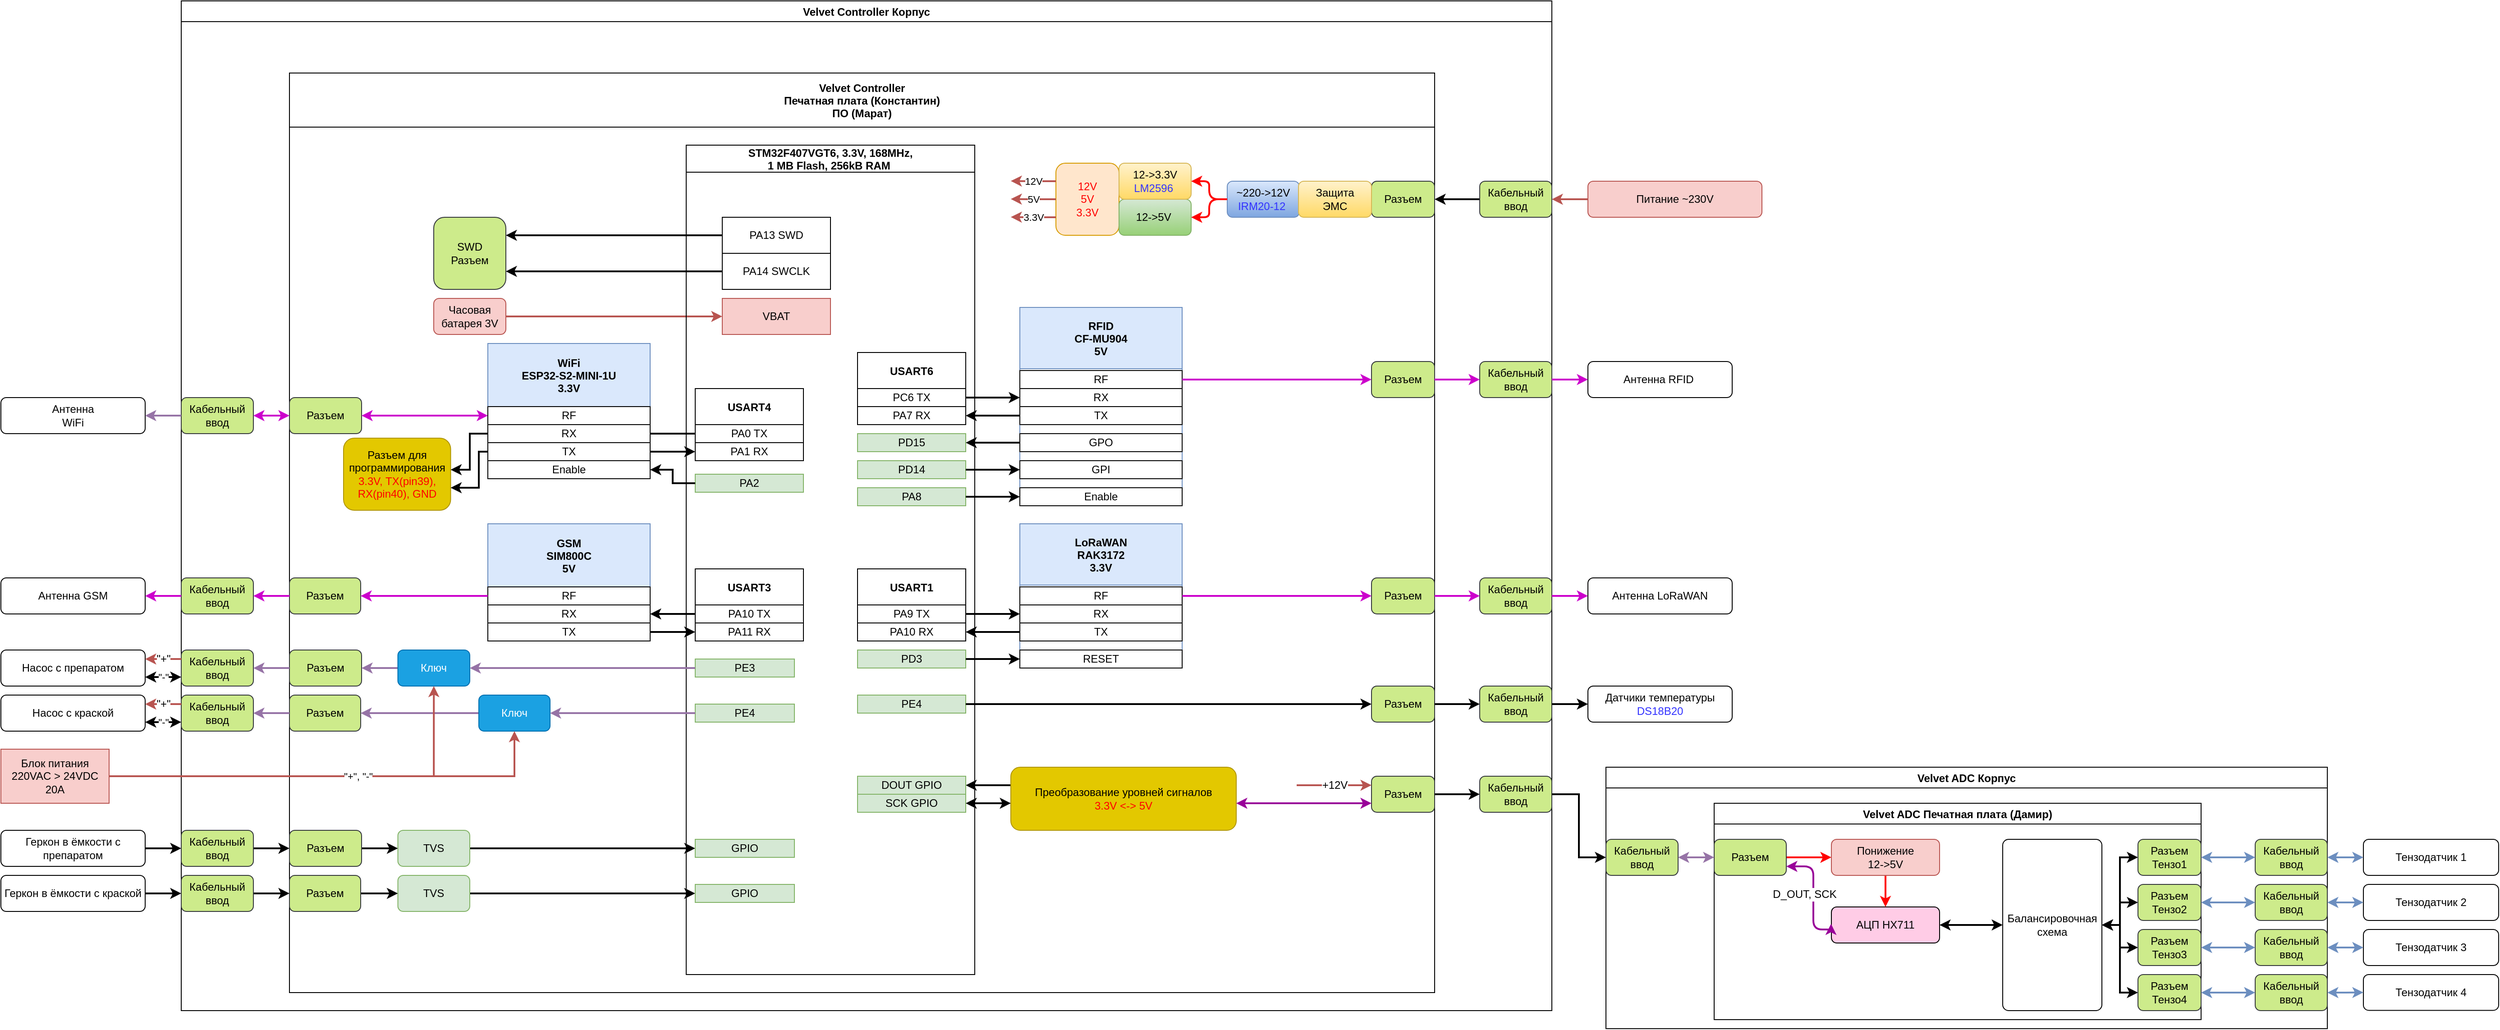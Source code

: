 <mxfile version="20.6.2" type="device"><diagram id="C5RBs43oDa-KdzZeNtuy" name="Page-1"><mxGraphModel dx="5942" dy="2065" grid="1" gridSize="10" guides="1" tooltips="1" connect="1" arrows="1" fold="1" page="1" pageScale="1" pageWidth="827" pageHeight="1169" math="0" shadow="0"><root><mxCell id="WIyWlLk6GJQsqaUBKTNV-0"/><mxCell id="WIyWlLk6GJQsqaUBKTNV-1" parent="WIyWlLk6GJQsqaUBKTNV-0"/><mxCell id="QIgaNjhWJls_cl7sIUeS-197" style="edgeStyle=orthogonalEdgeStyle;rounded=0;orthogonalLoop=1;jettySize=auto;html=1;entryX=1;entryY=0.5;entryDx=0;entryDy=0;fontSize=12;startArrow=none;startFill=0;strokeWidth=2;fillColor=#f8cecc;strokeColor=#b85450;" parent="WIyWlLk6GJQsqaUBKTNV-1" source="OMIvOheqZxkcG8HpAk3X-18" target="QIgaNjhWJls_cl7sIUeS-196" edge="1"><mxGeometry relative="1" as="geometry"><mxPoint x="1320" y="220" as="sourcePoint"/></mxGeometry></mxCell><mxCell id="OMIvOheqZxkcG8HpAk3X-18" value="&lt;span style=&quot;font-size: 12px;&quot;&gt;Питание ~230V&lt;/span&gt;" style="rounded=1;whiteSpace=wrap;html=1;fontSize=12;fillColor=#f8cecc;strokeColor=#b85450;" parent="WIyWlLk6GJQsqaUBKTNV-1" vertex="1"><mxGeometry x="1320" y="200" width="193" height="40" as="geometry"/></mxCell><mxCell id="OMIvOheqZxkcG8HpAk3X-20" value="&lt;span style=&quot;font-size: 12px;&quot;&gt;Антенна RFID&amp;nbsp;&lt;/span&gt;" style="rounded=1;whiteSpace=wrap;html=1;fontSize=12;" parent="WIyWlLk6GJQsqaUBKTNV-1" vertex="1"><mxGeometry x="1320" y="400" width="160" height="40" as="geometry"/></mxCell><mxCell id="OMIvOheqZxkcG8HpAk3X-23" value="&lt;span style=&quot;font-size: 12px;&quot;&gt;Датчики температуры&lt;/span&gt;&lt;br style=&quot;font-size: 12px;&quot;&gt;&lt;font style=&quot;font-size: 12px;&quot; color=&quot;#3333ff&quot;&gt;DS18B20&lt;/font&gt;" style="rounded=1;whiteSpace=wrap;html=1;fontSize=12;" parent="WIyWlLk6GJQsqaUBKTNV-1" vertex="1"><mxGeometry x="1320" y="760" width="160" height="40" as="geometry"/></mxCell><mxCell id="B5fsInWV-lUlEOompkPS-8" value="&lt;span style=&quot;font-size: 12px;&quot;&gt;Антенна &lt;br style=&quot;font-size: 12px;&quot;&gt;WiFi&lt;/span&gt;" style="rounded=1;whiteSpace=wrap;html=1;fontSize=12;" parent="WIyWlLk6GJQsqaUBKTNV-1" vertex="1"><mxGeometry x="-440" y="440" width="160" height="40" as="geometry"/></mxCell><mxCell id="B5fsInWV-lUlEOompkPS-9" value="&lt;span style=&quot;font-size: 12px;&quot;&gt;Антенна GSM&lt;/span&gt;" style="rounded=1;whiteSpace=wrap;html=1;fontSize=12;" parent="WIyWlLk6GJQsqaUBKTNV-1" vertex="1"><mxGeometry x="-440" y="640" width="160" height="40" as="geometry"/></mxCell><mxCell id="B5fsInWV-lUlEOompkPS-10" value="&lt;span style=&quot;font-size: 12px;&quot;&gt;Антенна LoRaWAN&lt;/span&gt;" style="rounded=1;whiteSpace=wrap;html=1;fontSize=12;" parent="WIyWlLk6GJQsqaUBKTNV-1" vertex="1"><mxGeometry x="1320" y="640" width="160" height="40" as="geometry"/></mxCell><mxCell id="G97jGfYl_FXfreQZYBFp-8" style="edgeStyle=orthogonalEdgeStyle;rounded=0;orthogonalLoop=1;jettySize=auto;html=1;strokeWidth=2;" parent="WIyWlLk6GJQsqaUBKTNV-1" source="8XCqzWj7pN-KeREtv2go-11" target="G97jGfYl_FXfreQZYBFp-5" edge="1"><mxGeometry relative="1" as="geometry"/></mxCell><mxCell id="8XCqzWj7pN-KeREtv2go-11" value="Геркон в ёмкости с препаратом" style="rounded=1;whiteSpace=wrap;html=1;fontSize=12;" parent="WIyWlLk6GJQsqaUBKTNV-1" vertex="1"><mxGeometry x="-440" y="920" width="160" height="40" as="geometry"/></mxCell><mxCell id="QIgaNjhWJls_cl7sIUeS-1" value="Velvet ADC Корпус" style="swimlane;shadow=0;fontSize=12;" parent="WIyWlLk6GJQsqaUBKTNV-1" vertex="1"><mxGeometry x="1340" y="850" width="800" height="290" as="geometry"><mxRectangle x="1830" y="650" width="170" height="23" as="alternateBounds"/></mxGeometry></mxCell><mxCell id="eIiWZzFeEottEv-pqmv6-25" value="Velvet ADC Печатная плата (Дамир)" style="swimlane;shadow=0;fontSize=12;" parent="QIgaNjhWJls_cl7sIUeS-1" vertex="1"><mxGeometry x="120" y="40" width="540" height="240" as="geometry"><mxRectangle x="1830" y="650" width="170" height="23" as="alternateBounds"/></mxGeometry></mxCell><mxCell id="eIiWZzFeEottEv-pqmv6-4" style="edgeStyle=orthogonalEdgeStyle;rounded=1;sketch=0;orthogonalLoop=1;jettySize=auto;html=1;shadow=0;strokeColor=#FF0000;strokeWidth=2;fontSize=12;entryX=0;entryY=0.5;entryDx=0;entryDy=0;" parent="eIiWZzFeEottEv-pqmv6-25" source="eIiWZzFeEottEv-pqmv6-5" target="eIiWZzFeEottEv-pqmv6-16" edge="1"><mxGeometry relative="1" as="geometry"/></mxCell><mxCell id="eIiWZzFeEottEv-pqmv6-5" value="&lt;font style=&quot;font-size: 12px;&quot;&gt;&lt;font style=&quot;font-size: 12px;&quot;&gt;Разъем&lt;/font&gt;&lt;br style=&quot;font-size: 12px;&quot;&gt;&lt;/font&gt;" style="rounded=1;whiteSpace=wrap;html=1;fillColor=#cdeb8b;strokeColor=#36393d;direction=east;fontSize=12;" parent="eIiWZzFeEottEv-pqmv6-25" vertex="1"><mxGeometry y="40" width="80" height="40" as="geometry"/></mxCell><mxCell id="QIgaNjhWJls_cl7sIUeS-24" style="edgeStyle=orthogonalEdgeStyle;rounded=0;orthogonalLoop=1;jettySize=auto;html=1;exitX=1;exitY=0.5;exitDx=0;exitDy=0;entryX=0;entryY=0.5;entryDx=0;entryDy=0;fontSize=12;startArrow=classic;startFill=1;strokeWidth=2;" parent="eIiWZzFeEottEv-pqmv6-25" source="eIiWZzFeEottEv-pqmv6-10" target="QIgaNjhWJls_cl7sIUeS-23" edge="1"><mxGeometry relative="1" as="geometry"/></mxCell><mxCell id="eIiWZzFeEottEv-pqmv6-10" value="&lt;font style=&quot;font-size: 12px;&quot;&gt;АЦП HX711&lt;/font&gt;" style="rounded=1;whiteSpace=wrap;html=1;fillColor=#FFCCE6;fontSize=12;" parent="eIiWZzFeEottEv-pqmv6-25" vertex="1"><mxGeometry x="130" y="115" width="120" height="40" as="geometry"/></mxCell><mxCell id="eIiWZzFeEottEv-pqmv6-15" style="edgeStyle=orthogonalEdgeStyle;rounded=1;sketch=0;orthogonalLoop=1;jettySize=auto;html=1;shadow=0;strokeColor=#FF0000;strokeWidth=2;fontSize=12;" parent="eIiWZzFeEottEv-pqmv6-25" source="eIiWZzFeEottEv-pqmv6-16" target="eIiWZzFeEottEv-pqmv6-10" edge="1"><mxGeometry relative="1" as="geometry"><Array as="points"/></mxGeometry></mxCell><mxCell id="eIiWZzFeEottEv-pqmv6-16" value="&lt;font style=&quot;font-size: 12px;&quot;&gt;&lt;span style=&quot;font-size: 12px;&quot;&gt;Понижение&lt;br style=&quot;font-size: 12px;&quot;&gt;&amp;nbsp;12-&amp;gt;5V&amp;nbsp;&lt;/span&gt;&lt;br style=&quot;font-size: 12px;&quot;&gt;&lt;/font&gt;" style="rounded=1;whiteSpace=wrap;html=1;fillColor=#f8cecc;strokeColor=#b85450;fontSize=12;" parent="eIiWZzFeEottEv-pqmv6-25" vertex="1"><mxGeometry x="130" y="40" width="120" height="40" as="geometry"/></mxCell><mxCell id="eIiWZzFeEottEv-pqmv6-17" style="edgeStyle=orthogonalEdgeStyle;rounded=1;orthogonalLoop=1;jettySize=auto;html=1;strokeWidth=2;strokeColor=#990099;exitX=1;exitY=0.75;exitDx=0;exitDy=0;entryX=-0.003;entryY=0.469;entryDx=0;entryDy=0;startArrow=classic;startFill=1;entryPerimeter=0;fontSize=12;" parent="eIiWZzFeEottEv-pqmv6-25" source="eIiWZzFeEottEv-pqmv6-5" target="eIiWZzFeEottEv-pqmv6-10" edge="1"><mxGeometry relative="1" as="geometry"><mxPoint x="190" y="185.31" as="sourcePoint"/><Array as="points"><mxPoint x="110" y="70"/><mxPoint x="110" y="140"/><mxPoint x="130" y="140"/></Array><mxPoint x="281.4" y="350.58" as="targetPoint"/></mxGeometry></mxCell><mxCell id="eIiWZzFeEottEv-pqmv6-18" value="D_OUT, SCK" style="edgeLabel;html=1;align=center;verticalAlign=middle;resizable=0;points=[];fontSize=12;" parent="eIiWZzFeEottEv-pqmv6-17" vertex="1" connectable="0"><mxGeometry x="0.217" y="-1" relative="1" as="geometry"><mxPoint x="-9" y="-16" as="offset"/></mxGeometry></mxCell><mxCell id="QIgaNjhWJls_cl7sIUeS-26" style="edgeStyle=orthogonalEdgeStyle;rounded=0;orthogonalLoop=1;jettySize=auto;html=1;exitX=0;exitY=0.5;exitDx=0;exitDy=0;fontSize=12;startArrow=classic;startFill=1;strokeWidth=2;" parent="eIiWZzFeEottEv-pqmv6-25" source="eIiWZzFeEottEv-pqmv6-12" target="QIgaNjhWJls_cl7sIUeS-23" edge="1"><mxGeometry relative="1" as="geometry"/></mxCell><mxCell id="eIiWZzFeEottEv-pqmv6-12" value="&lt;font style=&quot;font-size: 12px;&quot;&gt;&lt;font style=&quot;font-size: 12px;&quot;&gt;Разъем&lt;br style=&quot;font-size: 12px;&quot;&gt;&lt;/font&gt;Тензо2&lt;br style=&quot;font-size: 12px;&quot;&gt;&lt;/font&gt;" style="rounded=1;whiteSpace=wrap;html=1;fillColor=#cdeb8b;strokeColor=#36393d;direction=east;fontSize=12;" parent="eIiWZzFeEottEv-pqmv6-25" vertex="1"><mxGeometry x="470" y="90" width="70" height="40" as="geometry"/></mxCell><mxCell id="QIgaNjhWJls_cl7sIUeS-27" style="edgeStyle=orthogonalEdgeStyle;rounded=0;orthogonalLoop=1;jettySize=auto;html=1;exitX=0;exitY=0.5;exitDx=0;exitDy=0;fontSize=12;startArrow=classic;startFill=1;strokeWidth=2;" parent="eIiWZzFeEottEv-pqmv6-25" source="eIiWZzFeEottEv-pqmv6-13" target="QIgaNjhWJls_cl7sIUeS-23" edge="1"><mxGeometry relative="1" as="geometry"/></mxCell><mxCell id="eIiWZzFeEottEv-pqmv6-13" value="&lt;font style=&quot;font-size: 12px;&quot;&gt;&lt;font style=&quot;font-size: 12px;&quot;&gt;Разъем&lt;br style=&quot;font-size: 12px;&quot;&gt;&lt;/font&gt;Тензо3&lt;br style=&quot;font-size: 12px;&quot;&gt;&lt;/font&gt;" style="rounded=1;whiteSpace=wrap;html=1;fillColor=#cdeb8b;strokeColor=#36393d;direction=east;fontSize=12;" parent="eIiWZzFeEottEv-pqmv6-25" vertex="1"><mxGeometry x="470" y="140" width="70" height="40" as="geometry"/></mxCell><mxCell id="QIgaNjhWJls_cl7sIUeS-28" style="edgeStyle=orthogonalEdgeStyle;rounded=0;orthogonalLoop=1;jettySize=auto;html=1;exitX=0;exitY=0.5;exitDx=0;exitDy=0;fontSize=12;startArrow=classic;startFill=1;strokeWidth=2;" parent="eIiWZzFeEottEv-pqmv6-25" source="eIiWZzFeEottEv-pqmv6-14" target="QIgaNjhWJls_cl7sIUeS-23" edge="1"><mxGeometry relative="1" as="geometry"/></mxCell><mxCell id="eIiWZzFeEottEv-pqmv6-14" value="&lt;font style=&quot;font-size: 12px;&quot;&gt;&lt;font style=&quot;font-size: 12px;&quot;&gt;Разъем&lt;br style=&quot;font-size: 12px;&quot;&gt;&lt;/font&gt;Тензо4&lt;br style=&quot;font-size: 12px;&quot;&gt;&lt;/font&gt;" style="rounded=1;whiteSpace=wrap;html=1;fillColor=#cdeb8b;strokeColor=#36393d;direction=east;fontSize=12;" parent="eIiWZzFeEottEv-pqmv6-25" vertex="1"><mxGeometry x="470" y="190" width="70" height="40" as="geometry"/></mxCell><mxCell id="QIgaNjhWJls_cl7sIUeS-25" style="edgeStyle=orthogonalEdgeStyle;rounded=0;orthogonalLoop=1;jettySize=auto;html=1;exitX=0;exitY=0.5;exitDx=0;exitDy=0;fontSize=12;startArrow=classic;startFill=1;strokeWidth=2;" parent="eIiWZzFeEottEv-pqmv6-25" source="eIiWZzFeEottEv-pqmv6-24" target="QIgaNjhWJls_cl7sIUeS-23" edge="1"><mxGeometry relative="1" as="geometry"/></mxCell><mxCell id="eIiWZzFeEottEv-pqmv6-24" value="&lt;font style=&quot;font-size: 12px;&quot;&gt;&lt;font style=&quot;font-size: 12px;&quot;&gt;Разъем&lt;br style=&quot;font-size: 12px;&quot;&gt;&lt;/font&gt;Тензо1&lt;br style=&quot;font-size: 12px;&quot;&gt;&lt;/font&gt;" style="rounded=1;whiteSpace=wrap;html=1;fillColor=#cdeb8b;strokeColor=#36393d;direction=east;fontSize=12;" parent="eIiWZzFeEottEv-pqmv6-25" vertex="1"><mxGeometry x="470" y="40" width="70" height="40" as="geometry"/></mxCell><mxCell id="QIgaNjhWJls_cl7sIUeS-23" value="Балансировочная схема" style="rounded=1;whiteSpace=wrap;html=1;fontSize=12;arcSize=6;" parent="eIiWZzFeEottEv-pqmv6-25" vertex="1"><mxGeometry x="320" y="40" width="110" height="190" as="geometry"/></mxCell><mxCell id="QIgaNjhWJls_cl7sIUeS-18" style="edgeStyle=orthogonalEdgeStyle;rounded=0;orthogonalLoop=1;jettySize=auto;html=1;exitX=1;exitY=0.5;exitDx=0;exitDy=0;entryX=0;entryY=0.5;entryDx=0;entryDy=0;fontSize=12;startArrow=classic;startFill=1;fillColor=#e1d5e7;strokeColor=#9673a6;strokeWidth=2;" parent="QIgaNjhWJls_cl7sIUeS-1" source="QIgaNjhWJls_cl7sIUeS-0" target="eIiWZzFeEottEv-pqmv6-5" edge="1"><mxGeometry relative="1" as="geometry"/></mxCell><mxCell id="QIgaNjhWJls_cl7sIUeS-0" value="&lt;font style=&quot;font-size: 12px;&quot;&gt;Кабельный ввод&lt;br style=&quot;font-size: 12px;&quot;&gt;&lt;/font&gt;" style="rounded=1;whiteSpace=wrap;html=1;fillColor=#cdeb8b;strokeColor=#36393d;direction=east;fontSize=12;" parent="QIgaNjhWJls_cl7sIUeS-1" vertex="1"><mxGeometry y="80" width="80" height="40" as="geometry"/></mxCell><mxCell id="QIgaNjhWJls_cl7sIUeS-19" value="&lt;font style=&quot;font-size: 12px;&quot;&gt;Кабельный ввод&lt;br style=&quot;font-size: 12px;&quot;&gt;&lt;/font&gt;" style="rounded=1;whiteSpace=wrap;html=1;fillColor=#cdeb8b;strokeColor=#36393d;direction=east;fontSize=12;" parent="QIgaNjhWJls_cl7sIUeS-1" vertex="1"><mxGeometry x="720" y="80" width="80" height="40" as="geometry"/></mxCell><mxCell id="QIgaNjhWJls_cl7sIUeS-20" value="&lt;font style=&quot;font-size: 12px;&quot;&gt;Кабельный ввод&lt;br style=&quot;font-size: 12px;&quot;&gt;&lt;/font&gt;" style="rounded=1;whiteSpace=wrap;html=1;fillColor=#cdeb8b;strokeColor=#36393d;direction=east;fontSize=12;" parent="QIgaNjhWJls_cl7sIUeS-1" vertex="1"><mxGeometry x="720" y="130" width="80" height="40" as="geometry"/></mxCell><mxCell id="QIgaNjhWJls_cl7sIUeS-21" value="&lt;font style=&quot;font-size: 12px;&quot;&gt;Кабельный ввод&lt;br style=&quot;font-size: 12px;&quot;&gt;&lt;/font&gt;" style="rounded=1;whiteSpace=wrap;html=1;fillColor=#cdeb8b;strokeColor=#36393d;direction=east;fontSize=12;" parent="QIgaNjhWJls_cl7sIUeS-1" vertex="1"><mxGeometry x="720" y="180" width="80" height="40" as="geometry"/></mxCell><mxCell id="QIgaNjhWJls_cl7sIUeS-22" value="&lt;font style=&quot;font-size: 12px;&quot;&gt;Кабельный ввод&lt;br style=&quot;font-size: 12px;&quot;&gt;&lt;/font&gt;" style="rounded=1;whiteSpace=wrap;html=1;fillColor=#cdeb8b;strokeColor=#36393d;direction=east;fontSize=12;" parent="QIgaNjhWJls_cl7sIUeS-1" vertex="1"><mxGeometry x="720" y="230" width="80" height="40" as="geometry"/></mxCell><mxCell id="QIgaNjhWJls_cl7sIUeS-29" style="edgeStyle=orthogonalEdgeStyle;rounded=0;orthogonalLoop=1;jettySize=auto;html=1;exitX=1;exitY=0.5;exitDx=0;exitDy=0;entryX=0;entryY=0.5;entryDx=0;entryDy=0;fontSize=12;startArrow=classic;startFill=1;strokeWidth=2;fillColor=#dae8fc;strokeColor=#6c8ebf;" parent="QIgaNjhWJls_cl7sIUeS-1" source="eIiWZzFeEottEv-pqmv6-24" target="QIgaNjhWJls_cl7sIUeS-19" edge="1"><mxGeometry relative="1" as="geometry"/></mxCell><mxCell id="QIgaNjhWJls_cl7sIUeS-30" style="edgeStyle=orthogonalEdgeStyle;rounded=0;orthogonalLoop=1;jettySize=auto;html=1;exitX=1;exitY=0.5;exitDx=0;exitDy=0;entryX=0;entryY=0.5;entryDx=0;entryDy=0;fontSize=12;startArrow=classic;startFill=1;strokeWidth=2;fillColor=#dae8fc;strokeColor=#6c8ebf;" parent="QIgaNjhWJls_cl7sIUeS-1" source="eIiWZzFeEottEv-pqmv6-12" target="QIgaNjhWJls_cl7sIUeS-20" edge="1"><mxGeometry relative="1" as="geometry"/></mxCell><mxCell id="QIgaNjhWJls_cl7sIUeS-31" style="edgeStyle=orthogonalEdgeStyle;rounded=0;orthogonalLoop=1;jettySize=auto;html=1;exitX=1;exitY=0.5;exitDx=0;exitDy=0;entryX=0;entryY=0.5;entryDx=0;entryDy=0;fontSize=12;startArrow=classic;startFill=1;strokeWidth=2;fillColor=#dae8fc;strokeColor=#6c8ebf;" parent="QIgaNjhWJls_cl7sIUeS-1" source="eIiWZzFeEottEv-pqmv6-13" target="QIgaNjhWJls_cl7sIUeS-21" edge="1"><mxGeometry relative="1" as="geometry"/></mxCell><mxCell id="QIgaNjhWJls_cl7sIUeS-32" style="edgeStyle=orthogonalEdgeStyle;rounded=0;orthogonalLoop=1;jettySize=auto;html=1;exitX=1;exitY=0.5;exitDx=0;exitDy=0;entryX=0;entryY=0.5;entryDx=0;entryDy=0;fontSize=12;startArrow=classic;startFill=1;strokeWidth=2;fillColor=#dae8fc;strokeColor=#6c8ebf;" parent="QIgaNjhWJls_cl7sIUeS-1" source="eIiWZzFeEottEv-pqmv6-14" target="QIgaNjhWJls_cl7sIUeS-22" edge="1"><mxGeometry relative="1" as="geometry"/></mxCell><mxCell id="eIiWZzFeEottEv-pqmv6-47" value="&lt;font style=&quot;font-size: 12px;&quot;&gt;Тензодатчик 1&lt;/font&gt;" style="rounded=1;whiteSpace=wrap;html=1;fontSize=12;" parent="WIyWlLk6GJQsqaUBKTNV-1" vertex="1"><mxGeometry x="2180" y="930" width="150" height="40" as="geometry"/></mxCell><mxCell id="eIiWZzFeEottEv-pqmv6-68" value="&lt;font style=&quot;font-size: 12px;&quot;&gt;Тензодатчик 2&lt;/font&gt;" style="rounded=1;whiteSpace=wrap;html=1;fontSize=12;" parent="WIyWlLk6GJQsqaUBKTNV-1" vertex="1"><mxGeometry x="2180" y="980" width="150" height="40" as="geometry"/></mxCell><mxCell id="eIiWZzFeEottEv-pqmv6-69" value="&lt;font style=&quot;font-size: 12px;&quot;&gt;Тензодатчик 3&lt;/font&gt;" style="rounded=1;whiteSpace=wrap;html=1;fontSize=12;" parent="WIyWlLk6GJQsqaUBKTNV-1" vertex="1"><mxGeometry x="2180" y="1030" width="150" height="40" as="geometry"/></mxCell><mxCell id="eIiWZzFeEottEv-pqmv6-70" value="&lt;font style=&quot;font-size: 12px;&quot;&gt;Тензодатчик 4&lt;/font&gt;" style="rounded=1;whiteSpace=wrap;html=1;fontSize=12;" parent="WIyWlLk6GJQsqaUBKTNV-1" vertex="1"><mxGeometry x="2180" y="1080" width="150" height="39.69" as="geometry"/></mxCell><mxCell id="QIgaNjhWJls_cl7sIUeS-33" style="edgeStyle=orthogonalEdgeStyle;rounded=0;orthogonalLoop=1;jettySize=auto;html=1;exitX=1;exitY=0.5;exitDx=0;exitDy=0;entryX=0;entryY=0.5;entryDx=0;entryDy=0;fontSize=12;startArrow=classic;startFill=1;strokeWidth=2;fillColor=#dae8fc;strokeColor=#6c8ebf;" parent="WIyWlLk6GJQsqaUBKTNV-1" source="QIgaNjhWJls_cl7sIUeS-19" target="eIiWZzFeEottEv-pqmv6-47" edge="1"><mxGeometry relative="1" as="geometry"/></mxCell><mxCell id="QIgaNjhWJls_cl7sIUeS-34" style="edgeStyle=orthogonalEdgeStyle;rounded=0;orthogonalLoop=1;jettySize=auto;html=1;exitX=1;exitY=0.5;exitDx=0;exitDy=0;entryX=0;entryY=0.5;entryDx=0;entryDy=0;fontSize=12;startArrow=classic;startFill=1;strokeWidth=2;fillColor=#dae8fc;strokeColor=#6c8ebf;" parent="WIyWlLk6GJQsqaUBKTNV-1" source="QIgaNjhWJls_cl7sIUeS-20" target="eIiWZzFeEottEv-pqmv6-68" edge="1"><mxGeometry relative="1" as="geometry"/></mxCell><mxCell id="QIgaNjhWJls_cl7sIUeS-35" style="edgeStyle=orthogonalEdgeStyle;rounded=0;orthogonalLoop=1;jettySize=auto;html=1;exitX=1;exitY=0.5;exitDx=0;exitDy=0;entryX=0;entryY=0.5;entryDx=0;entryDy=0;fontSize=12;startArrow=classic;startFill=1;strokeWidth=2;fillColor=#dae8fc;strokeColor=#6c8ebf;" parent="WIyWlLk6GJQsqaUBKTNV-1" source="QIgaNjhWJls_cl7sIUeS-21" target="eIiWZzFeEottEv-pqmv6-69" edge="1"><mxGeometry relative="1" as="geometry"/></mxCell><mxCell id="QIgaNjhWJls_cl7sIUeS-36" style="edgeStyle=orthogonalEdgeStyle;rounded=0;orthogonalLoop=1;jettySize=auto;html=1;exitX=1;exitY=0.5;exitDx=0;exitDy=0;fontSize=12;startArrow=classic;startFill=1;strokeWidth=2;fillColor=#dae8fc;strokeColor=#6c8ebf;" parent="WIyWlLk6GJQsqaUBKTNV-1" source="QIgaNjhWJls_cl7sIUeS-22" target="eIiWZzFeEottEv-pqmv6-70" edge="1"><mxGeometry relative="1" as="geometry"/></mxCell><mxCell id="QIgaNjhWJls_cl7sIUeS-37" value="Velvet Controller Корпус" style="swimlane;fontSize=12;" parent="WIyWlLk6GJQsqaUBKTNV-1" vertex="1"><mxGeometry x="-240" width="1520" height="1120" as="geometry"/></mxCell><mxCell id="QIgaNjhWJls_cl7sIUeS-137" value="Velvet Controller &#10;Печатная плата (Константин)&#10;ПО (Марат)" style="swimlane;fontSize=12;startSize=60;" parent="QIgaNjhWJls_cl7sIUeS-37" vertex="1"><mxGeometry x="120" y="80" width="1270" height="1020" as="geometry"/></mxCell><mxCell id="OMIvOheqZxkcG8HpAk3X-1" value="&lt;font color=&quot;#ff0000&quot; style=&quot;font-size: 12px;&quot;&gt;12V&lt;br style=&quot;font-size: 12px;&quot;&gt;5V&lt;br style=&quot;font-size: 12px;&quot;&gt;3.3V&lt;/font&gt;" style="rounded=1;whiteSpace=wrap;html=1;fillColor=#ffe6cc;strokeColor=#d79b00;fontSize=12;" parent="QIgaNjhWJls_cl7sIUeS-137" vertex="1"><mxGeometry x="850" y="100" width="70" height="80" as="geometry"/></mxCell><mxCell id="QIgaNjhWJls_cl7sIUeS-147" style="edgeStyle=orthogonalEdgeStyle;rounded=0;orthogonalLoop=1;jettySize=auto;html=1;exitX=0;exitY=0.5;exitDx=0;exitDy=0;entryX=1;entryY=0.5;entryDx=0;entryDy=0;fontSize=12;startArrow=none;startFill=0;strokeWidth=2;fillColor=#e1d5e7;strokeColor=#9673a6;" parent="QIgaNjhWJls_cl7sIUeS-137" source="OMIvOheqZxkcG8HpAk3X-11" target="OMIvOheqZxkcG8HpAk3X-56" edge="1"><mxGeometry relative="1" as="geometry"/></mxCell><mxCell id="OMIvOheqZxkcG8HpAk3X-11" value="&lt;font style=&quot;font-size: 12px;&quot;&gt;Ключ&lt;br style=&quot;font-size: 12px;&quot;&gt;&lt;/font&gt;" style="rounded=1;whiteSpace=wrap;html=1;fillColor=#1ba1e2;strokeColor=#006EAF;fontColor=#ffffff;fontSize=12;" parent="QIgaNjhWJls_cl7sIUeS-137" vertex="1"><mxGeometry x="120.25" y="640" width="79.75" height="40" as="geometry"/></mxCell><mxCell id="QIgaNjhWJls_cl7sIUeS-148" style="edgeStyle=orthogonalEdgeStyle;rounded=0;orthogonalLoop=1;jettySize=auto;html=1;exitX=0;exitY=0.5;exitDx=0;exitDy=0;entryX=1;entryY=0.5;entryDx=0;entryDy=0;fontSize=12;startArrow=none;startFill=0;strokeWidth=2;fillColor=#e1d5e7;strokeColor=#9673a6;" parent="QIgaNjhWJls_cl7sIUeS-137" source="OMIvOheqZxkcG8HpAk3X-12" target="OMIvOheqZxkcG8HpAk3X-57" edge="1"><mxGeometry relative="1" as="geometry"/></mxCell><mxCell id="OMIvOheqZxkcG8HpAk3X-12" value="&lt;font style=&quot;font-size: 12px;&quot;&gt;&lt;span style=&quot;font-size: 12px;&quot;&gt;Ключ&lt;/span&gt;&lt;br style=&quot;font-size: 12px;&quot;&gt;&lt;/font&gt;" style="rounded=1;whiteSpace=wrap;html=1;fillColor=#1ba1e2;strokeColor=#006EAF;fontColor=#ffffff;fontSize=12;" parent="QIgaNjhWJls_cl7sIUeS-137" vertex="1"><mxGeometry x="210" y="690" width="79" height="40" as="geometry"/></mxCell><mxCell id="OMIvOheqZxkcG8HpAk3X-56" value="&lt;font style=&quot;font-size: 12px;&quot;&gt;&lt;font style=&quot;font-size: 12px;&quot;&gt;Разъем&lt;/font&gt;&lt;br style=&quot;font-size: 12px;&quot;&gt;&lt;/font&gt;" style="rounded=1;whiteSpace=wrap;html=1;fillColor=#cdeb8b;strokeColor=#36393d;fontSize=12;" parent="QIgaNjhWJls_cl7sIUeS-137" vertex="1"><mxGeometry y="640" width="80" height="40" as="geometry"/></mxCell><mxCell id="OMIvOheqZxkcG8HpAk3X-57" value="&lt;font style=&quot;font-size: 12px;&quot;&gt;&lt;font style=&quot;font-size: 12px;&quot;&gt;Разъем&lt;/font&gt;&lt;br style=&quot;font-size: 12px;&quot;&gt;&lt;/font&gt;" style="rounded=1;whiteSpace=wrap;html=1;fillColor=#cdeb8b;strokeColor=#36393d;fontSize=12;" parent="QIgaNjhWJls_cl7sIUeS-137" vertex="1"><mxGeometry y="690" width="79" height="40" as="geometry"/></mxCell><mxCell id="OMIvOheqZxkcG8HpAk3X-59" value="&lt;font style=&quot;font-size: 12px;&quot;&gt;&lt;font style=&quot;font-size: 12px;&quot;&gt;Разъем&lt;/font&gt;&lt;br style=&quot;font-size: 12px;&quot;&gt;&lt;/font&gt;" style="rounded=1;whiteSpace=wrap;html=1;fillColor=#cdeb8b;strokeColor=#36393d;direction=east;fontSize=12;" parent="QIgaNjhWJls_cl7sIUeS-137" vertex="1"><mxGeometry x="1200" y="120" width="70" height="40" as="geometry"/></mxCell><mxCell id="OMIvOheqZxkcG8HpAk3X-63" value="&lt;font style=&quot;font-size: 12px;&quot;&gt;&lt;font style=&quot;font-size: 12px;&quot;&gt;Разъем&lt;/font&gt;&lt;br style=&quot;font-size: 12px;&quot;&gt;&lt;/font&gt;" style="rounded=1;whiteSpace=wrap;html=1;fillColor=#cdeb8b;strokeColor=#36393d;direction=east;fontSize=12;" parent="QIgaNjhWJls_cl7sIUeS-137" vertex="1"><mxGeometry x="1200" y="780" width="70" height="40" as="geometry"/></mxCell><mxCell id="d2MFVMgYFmks6-6nKeEV-8" value="&lt;font style=&quot;font-size: 12px;&quot;&gt;&lt;span style=&quot;font-size: 12px;&quot;&gt;~220-&amp;gt;12V&lt;/span&gt;&lt;br style=&quot;font-size: 12px;&quot;&gt;&lt;font style=&quot;font-size: 12px;&quot; color=&quot;#3333ff&quot;&gt;IRM20-12&lt;/font&gt;&lt;span style=&quot;font-size: 12px;&quot;&gt;&amp;nbsp;&lt;/span&gt;&lt;br style=&quot;font-size: 12px;&quot;&gt;&lt;/font&gt;" style="rounded=1;whiteSpace=wrap;html=1;fillColor=#dae8fc;strokeColor=#6c8ebf;gradientColor=#7ea6e0;fontSize=12;" parent="QIgaNjhWJls_cl7sIUeS-137" vertex="1"><mxGeometry x="1040" y="120" width="80" height="40" as="geometry"/></mxCell><mxCell id="d2MFVMgYFmks6-6nKeEV-9" value="&lt;font style=&quot;font-size: 12px;&quot;&gt;&lt;span style=&quot;font-size: 12px;&quot;&gt;12-&amp;gt;5V&amp;nbsp;&lt;/span&gt;&lt;br style=&quot;font-size: 12px;&quot;&gt;&lt;/font&gt;" style="rounded=1;whiteSpace=wrap;html=1;fillColor=#d5e8d4;strokeColor=#82b366;gradientColor=#97d077;fontSize=12;" parent="QIgaNjhWJls_cl7sIUeS-137" vertex="1"><mxGeometry x="920" y="140" width="80" height="40" as="geometry"/></mxCell><mxCell id="d2MFVMgYFmks6-6nKeEV-13" style="edgeStyle=orthogonalEdgeStyle;rounded=1;orthogonalLoop=1;jettySize=auto;html=1;entryX=1;entryY=0.5;entryDx=0;entryDy=0;strokeColor=#FF0000;strokeWidth=2;fontSize=12;" parent="QIgaNjhWJls_cl7sIUeS-137" source="d2MFVMgYFmks6-6nKeEV-8" target="d2MFVMgYFmks6-6nKeEV-9" edge="1"><mxGeometry relative="1" as="geometry"/></mxCell><mxCell id="d2MFVMgYFmks6-6nKeEV-10" value="&lt;font style=&quot;font-size: 12px;&quot;&gt;&lt;span style=&quot;font-size: 12px;&quot;&gt;12-&amp;gt;3.3V&lt;/span&gt;&lt;br style=&quot;font-size: 12px;&quot;&gt;&lt;font style=&quot;font-size: 12px;&quot; color=&quot;#3333ff&quot;&gt;LM2596&lt;/font&gt;&lt;span style=&quot;font-size: 12px;&quot;&gt;&amp;nbsp;&lt;/span&gt;&lt;br style=&quot;font-size: 12px;&quot;&gt;&lt;/font&gt;" style="rounded=1;whiteSpace=wrap;html=1;fillColor=#fff2cc;strokeColor=#d6b656;gradientColor=#ffd966;fontSize=12;" parent="QIgaNjhWJls_cl7sIUeS-137" vertex="1"><mxGeometry x="920" y="100" width="80" height="40" as="geometry"/></mxCell><mxCell id="B5fsInWV-lUlEOompkPS-0" style="edgeStyle=orthogonalEdgeStyle;rounded=1;orthogonalLoop=1;jettySize=auto;html=1;strokeColor=#FF0000;strokeWidth=2;fontSize=12;" parent="QIgaNjhWJls_cl7sIUeS-137" source="d2MFVMgYFmks6-6nKeEV-8" target="d2MFVMgYFmks6-6nKeEV-10" edge="1"><mxGeometry relative="1" as="geometry"/></mxCell><mxCell id="B5fsInWV-lUlEOompkPS-2" value="&lt;font style=&quot;font-size: 12px;&quot;&gt;&lt;font style=&quot;font-size: 12px;&quot;&gt;Разъем&lt;/font&gt;&lt;br style=&quot;font-size: 12px;&quot;&gt;&lt;/font&gt;" style="rounded=1;whiteSpace=wrap;html=1;fillColor=#cdeb8b;strokeColor=#36393d;fontSize=12;" parent="QIgaNjhWJls_cl7sIUeS-137" vertex="1"><mxGeometry y="360" width="80" height="40" as="geometry"/></mxCell><mxCell id="B5fsInWV-lUlEOompkPS-5" style="edgeStyle=orthogonalEdgeStyle;rounded=1;orthogonalLoop=1;jettySize=auto;html=1;entryX=1;entryY=0.5;entryDx=0;entryDy=0;strokeColor=#CC00CC;strokeWidth=2;startArrow=classic;startFill=1;fontSize=12;exitX=0;exitY=0.5;exitDx=0;exitDy=0;" parent="QIgaNjhWJls_cl7sIUeS-137" source="QIgaNjhWJls_cl7sIUeS-167" target="B5fsInWV-lUlEOompkPS-2" edge="1"><mxGeometry relative="1" as="geometry"><mxPoint x="131" y="57.474" as="sourcePoint"/></mxGeometry></mxCell><mxCell id="B5fsInWV-lUlEOompkPS-3" value="&lt;font style=&quot;font-size: 12px;&quot;&gt;&lt;font style=&quot;font-size: 12px;&quot;&gt;Разъем&lt;/font&gt;&lt;br style=&quot;font-size: 12px;&quot;&gt;&lt;/font&gt;" style="rounded=1;whiteSpace=wrap;html=1;fillColor=#cdeb8b;strokeColor=#36393d;fontSize=12;" parent="QIgaNjhWJls_cl7sIUeS-137" vertex="1"><mxGeometry y="560" width="79" height="40" as="geometry"/></mxCell><mxCell id="B5fsInWV-lUlEOompkPS-4" value="&lt;font style=&quot;font-size: 12px;&quot;&gt;&lt;font style=&quot;font-size: 12px;&quot;&gt;Разъем&lt;/font&gt;&lt;br style=&quot;font-size: 12px;&quot;&gt;&lt;/font&gt;" style="rounded=1;whiteSpace=wrap;html=1;fillColor=#cdeb8b;strokeColor=#36393d;fontSize=12;" parent="QIgaNjhWJls_cl7sIUeS-137" vertex="1"><mxGeometry x="1200" y="560" width="70" height="40" as="geometry"/></mxCell><mxCell id="B5fsInWV-lUlEOompkPS-16" value="&lt;font style=&quot;font-size: 12px;&quot;&gt;Защита&lt;br style=&quot;font-size: 12px;&quot;&gt;ЭМС&lt;br style=&quot;font-size: 12px;&quot;&gt;&lt;/font&gt;" style="rounded=1;whiteSpace=wrap;html=1;fillColor=#fff2cc;strokeColor=#d6b656;gradientColor=#ffd966;fontSize=12;" parent="QIgaNjhWJls_cl7sIUeS-137" vertex="1"><mxGeometry x="1119" y="120" width="81" height="40" as="geometry"/></mxCell><mxCell id="QIgaNjhWJls_cl7sIUeS-166" style="edgeStyle=orthogonalEdgeStyle;rounded=0;orthogonalLoop=1;jettySize=auto;html=1;exitX=1;exitY=0.5;exitDx=0;exitDy=0;entryX=0;entryY=0.5;entryDx=0;entryDy=0;fontSize=12;startArrow=none;startFill=0;strokeWidth=2;fillColor=#f8cecc;strokeColor=#b85450;" parent="QIgaNjhWJls_cl7sIUeS-137" source="XrPAZE6wfE0ItupzcHqb-0" target="QIgaNjhWJls_cl7sIUeS-165" edge="1"><mxGeometry relative="1" as="geometry"/></mxCell><mxCell id="XrPAZE6wfE0ItupzcHqb-0" value="Часовая батарея 3V" style="rounded=1;whiteSpace=wrap;html=1;fillColor=#f8cecc;strokeColor=#b85450;fontSize=12;" parent="QIgaNjhWJls_cl7sIUeS-137" vertex="1"><mxGeometry x="160" y="250" width="80" height="40" as="geometry"/></mxCell><mxCell id="TX8LRGSoO00aXd0qId8g-1" value="&lt;font style=&quot;font-size: 12px;&quot;&gt;&lt;font style=&quot;font-size: 12px;&quot;&gt;SWD&lt;br&gt;Разъем&lt;/font&gt;&lt;br style=&quot;font-size: 12px;&quot;&gt;&lt;/font&gt;" style="rounded=1;whiteSpace=wrap;html=1;fillColor=#cdeb8b;strokeColor=#36393d;direction=east;fontSize=12;" parent="QIgaNjhWJls_cl7sIUeS-137" vertex="1"><mxGeometry x="160" y="160" width="80" height="80" as="geometry"/></mxCell><mxCell id="G97jGfYl_FXfreQZYBFp-16" style="edgeStyle=orthogonalEdgeStyle;rounded=0;orthogonalLoop=1;jettySize=auto;html=1;strokeWidth=2;" parent="QIgaNjhWJls_cl7sIUeS-137" source="8XCqzWj7pN-KeREtv2go-0" target="G97jGfYl_FXfreQZYBFp-17" edge="1"><mxGeometry relative="1" as="geometry"><mxPoint x="450" y="860" as="targetPoint"/></mxGeometry></mxCell><mxCell id="8XCqzWj7pN-KeREtv2go-0" value="TVS" style="rounded=1;whiteSpace=wrap;html=1;shadow=0;fillColor=#d5e8d4;strokeColor=#82b366;fontSize=12;" parent="QIgaNjhWJls_cl7sIUeS-137" vertex="1"><mxGeometry x="120.25" y="840" width="79.75" height="40" as="geometry"/></mxCell><mxCell id="G97jGfYl_FXfreQZYBFp-19" style="edgeStyle=orthogonalEdgeStyle;rounded=0;orthogonalLoop=1;jettySize=auto;html=1;strokeWidth=2;" parent="QIgaNjhWJls_cl7sIUeS-137" source="8XCqzWj7pN-KeREtv2go-3" target="G97jGfYl_FXfreQZYBFp-18" edge="1"><mxGeometry relative="1" as="geometry"/></mxCell><mxCell id="8XCqzWj7pN-KeREtv2go-3" value="&lt;span style=&quot;font-size: 12px;&quot;&gt;TVS&lt;/span&gt;" style="rounded=1;whiteSpace=wrap;html=1;shadow=0;fillColor=#d5e8d4;strokeColor=#82b366;fontSize=12;" parent="QIgaNjhWJls_cl7sIUeS-137" vertex="1"><mxGeometry x="120.25" y="890" width="79.75" height="40" as="geometry"/></mxCell><mxCell id="G97jGfYl_FXfreQZYBFp-26" style="edgeStyle=orthogonalEdgeStyle;rounded=0;orthogonalLoop=1;jettySize=auto;html=1;strokeWidth=2;" parent="QIgaNjhWJls_cl7sIUeS-137" source="eIiWZzFeEottEv-pqmv6-21" target="G97jGfYl_FXfreQZYBFp-24" edge="1"><mxGeometry relative="1" as="geometry"><Array as="points"><mxPoint x="790" y="790"/><mxPoint x="790" y="790"/></Array></mxGeometry></mxCell><mxCell id="eIiWZzFeEottEv-pqmv6-21" value="&lt;font style=&quot;font-size: 12px;&quot;&gt;Преобразование уровней сигналов&lt;br style=&quot;font-size: 12px;&quot;&gt;&lt;span style=&quot;color: rgb(255, 0, 0); font-size: 12px;&quot;&gt;3.3V &amp;lt;-&amp;gt; 5V&lt;/span&gt;&lt;br style=&quot;font-size: 12px;&quot;&gt;&lt;/font&gt;" style="rounded=1;whiteSpace=wrap;html=1;fillColor=#e3c800;strokeColor=#B09500;fontColor=#000000;fontSize=12;" parent="QIgaNjhWJls_cl7sIUeS-137" vertex="1"><mxGeometry x="800" y="770" width="250" height="70" as="geometry"/></mxCell><mxCell id="eIiWZzFeEottEv-pqmv6-22" style="edgeStyle=orthogonalEdgeStyle;rounded=0;orthogonalLoop=1;jettySize=auto;html=1;strokeWidth=2;strokeColor=#990099;startArrow=classic;startFill=1;fontSize=12;exitX=0;exitY=0.75;exitDx=0;exitDy=0;" parent="QIgaNjhWJls_cl7sIUeS-137" source="OMIvOheqZxkcG8HpAk3X-63" target="eIiWZzFeEottEv-pqmv6-21" edge="1"><mxGeometry relative="1" as="geometry"><mxPoint x="1560" y="1129.65" as="sourcePoint"/><Array as="points"><mxPoint x="1090" y="810"/><mxPoint x="1090" y="810"/></Array><mxPoint x="1430.0" y="1129.65" as="targetPoint"/></mxGeometry></mxCell><mxCell id="QIgaNjhWJls_cl7sIUeS-150" value="STM32F407VGT6, 3.3V, 168MHz, &#10;1 MB Flash, 256kB RAM " style="swimlane;fontSize=12;startSize=30;" parent="QIgaNjhWJls_cl7sIUeS-137" vertex="1"><mxGeometry x="440" y="80" width="320" height="920" as="geometry"/></mxCell><mxCell id="QIgaNjhWJls_cl7sIUeS-151" value="PE3" style="rounded=0;whiteSpace=wrap;html=1;fontSize=12;fillColor=#d5e8d4;strokeColor=#82b366;" parent="QIgaNjhWJls_cl7sIUeS-150" vertex="1"><mxGeometry x="10" y="570" width="110" height="20" as="geometry"/></mxCell><mxCell id="QIgaNjhWJls_cl7sIUeS-152" value="PE4" style="rounded=0;whiteSpace=wrap;html=1;fontSize=12;fillColor=#d5e8d4;strokeColor=#82b366;" parent="QIgaNjhWJls_cl7sIUeS-150" vertex="1"><mxGeometry x="10" y="620" width="110" height="20" as="geometry"/></mxCell><mxCell id="QIgaNjhWJls_cl7sIUeS-160" value="PA13 SWD" style="rounded=0;whiteSpace=wrap;html=1;fontSize=12;" parent="QIgaNjhWJls_cl7sIUeS-150" vertex="1"><mxGeometry x="40" y="80" width="120" height="40" as="geometry"/></mxCell><mxCell id="QIgaNjhWJls_cl7sIUeS-162" value="PA14 SWCLK" style="rounded=0;whiteSpace=wrap;html=1;fontSize=12;" parent="QIgaNjhWJls_cl7sIUeS-150" vertex="1"><mxGeometry x="40" y="120" width="120" height="40" as="geometry"/></mxCell><mxCell id="QIgaNjhWJls_cl7sIUeS-165" value="VBAT" style="rounded=0;whiteSpace=wrap;html=1;fontSize=12;fillColor=#f8cecc;strokeColor=#b85450;" parent="QIgaNjhWJls_cl7sIUeS-150" vertex="1"><mxGeometry x="40" y="170" width="120" height="40" as="geometry"/></mxCell><mxCell id="QIgaNjhWJls_cl7sIUeS-175" value="USART4" style="swimlane;fontSize=12;startSize=40;" parent="QIgaNjhWJls_cl7sIUeS-150" vertex="1"><mxGeometry x="10" y="270" width="120" height="80" as="geometry"/></mxCell><mxCell id="QIgaNjhWJls_cl7sIUeS-173" value="PA0 TX" style="rounded=0;whiteSpace=wrap;html=1;fontSize=12;" parent="QIgaNjhWJls_cl7sIUeS-175" vertex="1"><mxGeometry y="40" width="120" height="20" as="geometry"/></mxCell><mxCell id="QIgaNjhWJls_cl7sIUeS-174" value="PA1 RX" style="rounded=0;whiteSpace=wrap;html=1;fontSize=12;" parent="QIgaNjhWJls_cl7sIUeS-175" vertex="1"><mxGeometry y="60" width="120" height="20" as="geometry"/></mxCell><mxCell id="QIgaNjhWJls_cl7sIUeS-178" value="PA2" style="rounded=0;whiteSpace=wrap;html=1;fontSize=12;fillColor=#d5e8d4;strokeColor=#82b366;" parent="QIgaNjhWJls_cl7sIUeS-150" vertex="1"><mxGeometry x="10" y="365" width="120" height="20" as="geometry"/></mxCell><mxCell id="QIgaNjhWJls_cl7sIUeS-189" value="USART3" style="swimlane;fontSize=12;startSize=40;" parent="QIgaNjhWJls_cl7sIUeS-150" vertex="1"><mxGeometry x="10" y="470" width="120" height="80" as="geometry"/></mxCell><mxCell id="QIgaNjhWJls_cl7sIUeS-190" value="PA10 TX" style="rounded=0;whiteSpace=wrap;html=1;fontSize=12;" parent="QIgaNjhWJls_cl7sIUeS-189" vertex="1"><mxGeometry y="40" width="120" height="20" as="geometry"/></mxCell><mxCell id="QIgaNjhWJls_cl7sIUeS-191" value="PA11 RX" style="rounded=0;whiteSpace=wrap;html=1;fontSize=12;" parent="QIgaNjhWJls_cl7sIUeS-189" vertex="1"><mxGeometry y="60" width="120" height="20" as="geometry"/></mxCell><mxCell id="QIgaNjhWJls_cl7sIUeS-204" value="USART6" style="swimlane;fontSize=12;startSize=40;" parent="QIgaNjhWJls_cl7sIUeS-150" vertex="1"><mxGeometry x="190" y="230" width="120" height="80" as="geometry"/></mxCell><mxCell id="QIgaNjhWJls_cl7sIUeS-205" value="PC6 TX" style="rounded=0;whiteSpace=wrap;html=1;fontSize=12;" parent="QIgaNjhWJls_cl7sIUeS-204" vertex="1"><mxGeometry y="40" width="120" height="20" as="geometry"/></mxCell><mxCell id="QIgaNjhWJls_cl7sIUeS-206" value="PA7 RX" style="rounded=0;whiteSpace=wrap;html=1;fontSize=12;" parent="QIgaNjhWJls_cl7sIUeS-204" vertex="1"><mxGeometry y="60" width="120" height="20" as="geometry"/></mxCell><mxCell id="QIgaNjhWJls_cl7sIUeS-210" value="PD14" style="rounded=0;whiteSpace=wrap;html=1;fontSize=12;fillColor=#d5e8d4;strokeColor=#82b366;" parent="QIgaNjhWJls_cl7sIUeS-150" vertex="1"><mxGeometry x="190" y="350" width="120" height="20" as="geometry"/></mxCell><mxCell id="QIgaNjhWJls_cl7sIUeS-211" value="PD15" style="rounded=0;whiteSpace=wrap;html=1;fontSize=12;fillColor=#d5e8d4;strokeColor=#82b366;" parent="QIgaNjhWJls_cl7sIUeS-150" vertex="1"><mxGeometry x="190" y="320" width="120" height="20" as="geometry"/></mxCell><mxCell id="QIgaNjhWJls_cl7sIUeS-213" value="PA8" style="rounded=0;whiteSpace=wrap;html=1;fontSize=12;fillColor=#d5e8d4;strokeColor=#82b366;" parent="QIgaNjhWJls_cl7sIUeS-150" vertex="1"><mxGeometry x="190" y="380" width="120" height="20" as="geometry"/></mxCell><mxCell id="QIgaNjhWJls_cl7sIUeS-233" value="USART1" style="swimlane;fontSize=12;startSize=40;" parent="QIgaNjhWJls_cl7sIUeS-150" vertex="1"><mxGeometry x="190" y="470" width="120" height="80" as="geometry"/></mxCell><mxCell id="QIgaNjhWJls_cl7sIUeS-234" value="PA9 TX" style="rounded=0;whiteSpace=wrap;html=1;fontSize=12;" parent="QIgaNjhWJls_cl7sIUeS-233" vertex="1"><mxGeometry y="40" width="120" height="20" as="geometry"/></mxCell><mxCell id="QIgaNjhWJls_cl7sIUeS-235" value="PA10 RX" style="rounded=0;whiteSpace=wrap;html=1;fontSize=12;" parent="QIgaNjhWJls_cl7sIUeS-233" vertex="1"><mxGeometry y="60" width="120" height="20" as="geometry"/></mxCell><mxCell id="QIgaNjhWJls_cl7sIUeS-244" value="PE4" style="rounded=0;whiteSpace=wrap;html=1;fontSize=12;fillColor=#d5e8d4;strokeColor=#82b366;" parent="QIgaNjhWJls_cl7sIUeS-150" vertex="1"><mxGeometry x="190" y="610" width="120" height="20" as="geometry"/></mxCell><mxCell id="QIgaNjhWJls_cl7sIUeS-251" value="PD3" style="rounded=0;whiteSpace=wrap;html=1;fontSize=12;fillColor=#d5e8d4;strokeColor=#82b366;" parent="QIgaNjhWJls_cl7sIUeS-150" vertex="1"><mxGeometry x="190" y="560" width="120" height="20" as="geometry"/></mxCell><mxCell id="G97jGfYl_FXfreQZYBFp-17" value="GPIO" style="rounded=0;whiteSpace=wrap;html=1;fontSize=12;fillColor=#d5e8d4;strokeColor=#82b366;" parent="QIgaNjhWJls_cl7sIUeS-150" vertex="1"><mxGeometry x="10" y="770" width="110" height="20" as="geometry"/></mxCell><mxCell id="G97jGfYl_FXfreQZYBFp-18" value="GPIO" style="rounded=0;whiteSpace=wrap;html=1;fontSize=12;fillColor=#d5e8d4;strokeColor=#82b366;" parent="QIgaNjhWJls_cl7sIUeS-150" vertex="1"><mxGeometry x="10" y="820" width="110" height="20" as="geometry"/></mxCell><mxCell id="G97jGfYl_FXfreQZYBFp-24" value="DOUT GPIO" style="rounded=0;whiteSpace=wrap;html=1;fontSize=12;fillColor=#d5e8d4;strokeColor=#82b366;" parent="QIgaNjhWJls_cl7sIUeS-150" vertex="1"><mxGeometry x="190" y="700" width="120" height="20" as="geometry"/></mxCell><mxCell id="G97jGfYl_FXfreQZYBFp-25" value="SCK GPIO" style="rounded=0;whiteSpace=wrap;html=1;fontSize=12;fillColor=#d5e8d4;strokeColor=#82b366;" parent="QIgaNjhWJls_cl7sIUeS-150" vertex="1"><mxGeometry x="190" y="720" width="120" height="20" as="geometry"/></mxCell><mxCell id="QIgaNjhWJls_cl7sIUeS-154" style="edgeStyle=orthogonalEdgeStyle;rounded=0;orthogonalLoop=1;jettySize=auto;html=1;exitX=0;exitY=0.5;exitDx=0;exitDy=0;entryX=1;entryY=0.5;entryDx=0;entryDy=0;fontSize=12;startArrow=none;startFill=0;strokeWidth=2;fillColor=#e1d5e7;strokeColor=#9673a6;" parent="QIgaNjhWJls_cl7sIUeS-137" source="QIgaNjhWJls_cl7sIUeS-151" target="OMIvOheqZxkcG8HpAk3X-11" edge="1"><mxGeometry relative="1" as="geometry"/></mxCell><mxCell id="QIgaNjhWJls_cl7sIUeS-155" style="edgeStyle=orthogonalEdgeStyle;rounded=0;orthogonalLoop=1;jettySize=auto;html=1;exitX=0;exitY=0.5;exitDx=0;exitDy=0;entryX=1;entryY=0.5;entryDx=0;entryDy=0;fontSize=12;startArrow=none;startFill=0;strokeWidth=2;fillColor=#e1d5e7;strokeColor=#9673a6;" parent="QIgaNjhWJls_cl7sIUeS-137" source="QIgaNjhWJls_cl7sIUeS-152" target="OMIvOheqZxkcG8HpAk3X-12" edge="1"><mxGeometry relative="1" as="geometry"/></mxCell><mxCell id="QIgaNjhWJls_cl7sIUeS-159" value="WiFi&#10;ESP32-S2-MINI-1U&#10;3.3V" style="swimlane;fontSize=12;startSize=70;fillColor=#dae8fc;strokeColor=#6c8ebf;" parent="QIgaNjhWJls_cl7sIUeS-137" vertex="1"><mxGeometry x="220" y="300" width="180" height="150" as="geometry"/></mxCell><mxCell id="QIgaNjhWJls_cl7sIUeS-167" value="RF" style="rounded=0;whiteSpace=wrap;html=1;fontSize=12;" parent="QIgaNjhWJls_cl7sIUeS-159" vertex="1"><mxGeometry y="70" width="180" height="20" as="geometry"/></mxCell><mxCell id="QIgaNjhWJls_cl7sIUeS-168" value="RX" style="rounded=0;whiteSpace=wrap;html=1;fontSize=12;" parent="QIgaNjhWJls_cl7sIUeS-159" vertex="1"><mxGeometry y="90" width="180" height="20" as="geometry"/></mxCell><mxCell id="QIgaNjhWJls_cl7sIUeS-169" value="TX" style="rounded=0;whiteSpace=wrap;html=1;fontSize=12;" parent="QIgaNjhWJls_cl7sIUeS-159" vertex="1"><mxGeometry y="110" width="180" height="20" as="geometry"/></mxCell><mxCell id="QIgaNjhWJls_cl7sIUeS-170" value="Enable" style="rounded=0;whiteSpace=wrap;html=1;fontSize=12;" parent="QIgaNjhWJls_cl7sIUeS-159" vertex="1"><mxGeometry y="130" width="180" height="20" as="geometry"/></mxCell><mxCell id="QIgaNjhWJls_cl7sIUeS-163" style="edgeStyle=orthogonalEdgeStyle;rounded=0;orthogonalLoop=1;jettySize=auto;html=1;exitX=0;exitY=0.5;exitDx=0;exitDy=0;entryX=1;entryY=0.25;entryDx=0;entryDy=0;fontSize=12;startArrow=none;startFill=0;strokeWidth=2;" parent="QIgaNjhWJls_cl7sIUeS-137" source="QIgaNjhWJls_cl7sIUeS-160" target="TX8LRGSoO00aXd0qId8g-1" edge="1"><mxGeometry relative="1" as="geometry"/></mxCell><mxCell id="QIgaNjhWJls_cl7sIUeS-164" style="edgeStyle=orthogonalEdgeStyle;rounded=0;orthogonalLoop=1;jettySize=auto;html=1;exitX=0;exitY=0.5;exitDx=0;exitDy=0;entryX=1;entryY=0.75;entryDx=0;entryDy=0;fontSize=12;startArrow=none;startFill=0;strokeWidth=2;" parent="QIgaNjhWJls_cl7sIUeS-137" source="QIgaNjhWJls_cl7sIUeS-162" target="TX8LRGSoO00aXd0qId8g-1" edge="1"><mxGeometry relative="1" as="geometry"/></mxCell><mxCell id="eIiWZzFeEottEv-pqmv6-0" value="&lt;font style=&quot;font-size: 12px;&quot;&gt;Разъем для программирования&lt;br style=&quot;font-size: 12px;&quot;&gt;&lt;span style=&quot;color: rgb(255, 0, 0); font-size: 12px;&quot;&gt;3.3V, TX(pin39), RX(pin40), GND&lt;/span&gt;&lt;br style=&quot;font-size: 12px;&quot;&gt;&lt;/font&gt;" style="rounded=1;whiteSpace=wrap;html=1;fillColor=#e3c800;strokeColor=#B09500;fontColor=#000000;fontSize=12;" parent="QIgaNjhWJls_cl7sIUeS-137" vertex="1"><mxGeometry x="60" y="405" width="118.75" height="80" as="geometry"/></mxCell><mxCell id="QIgaNjhWJls_cl7sIUeS-171" style="edgeStyle=orthogonalEdgeStyle;rounded=0;orthogonalLoop=1;jettySize=auto;html=1;exitX=0;exitY=0.5;exitDx=0;exitDy=0;fontSize=12;startArrow=none;startFill=0;strokeWidth=2;" parent="QIgaNjhWJls_cl7sIUeS-137" source="QIgaNjhWJls_cl7sIUeS-168" target="eIiWZzFeEottEv-pqmv6-0" edge="1"><mxGeometry relative="1" as="geometry"><Array as="points"><mxPoint x="200" y="400"/><mxPoint x="200" y="440"/></Array></mxGeometry></mxCell><mxCell id="QIgaNjhWJls_cl7sIUeS-172" style="edgeStyle=orthogonalEdgeStyle;rounded=0;orthogonalLoop=1;jettySize=auto;html=1;exitX=0;exitY=0.5;exitDx=0;exitDy=0;fontSize=12;startArrow=none;startFill=0;strokeWidth=2;" parent="QIgaNjhWJls_cl7sIUeS-137" source="QIgaNjhWJls_cl7sIUeS-169" target="eIiWZzFeEottEv-pqmv6-0" edge="1"><mxGeometry relative="1" as="geometry"><mxPoint x="160" y="500" as="targetPoint"/><Array as="points"><mxPoint x="210" y="420"/><mxPoint x="210" y="460"/></Array></mxGeometry></mxCell><mxCell id="QIgaNjhWJls_cl7sIUeS-177" style="edgeStyle=orthogonalEdgeStyle;rounded=0;orthogonalLoop=1;jettySize=auto;html=1;exitX=1;exitY=0.5;exitDx=0;exitDy=0;fontSize=12;startArrow=none;startFill=0;strokeWidth=2;" parent="QIgaNjhWJls_cl7sIUeS-137" source="QIgaNjhWJls_cl7sIUeS-169" target="QIgaNjhWJls_cl7sIUeS-174" edge="1"><mxGeometry relative="1" as="geometry"/></mxCell><mxCell id="QIgaNjhWJls_cl7sIUeS-179" style="edgeStyle=orthogonalEdgeStyle;rounded=0;orthogonalLoop=1;jettySize=auto;html=1;exitX=0;exitY=0.5;exitDx=0;exitDy=0;fontSize=12;startArrow=none;startFill=0;strokeWidth=2;" parent="QIgaNjhWJls_cl7sIUeS-137" source="QIgaNjhWJls_cl7sIUeS-178" target="QIgaNjhWJls_cl7sIUeS-170" edge="1"><mxGeometry relative="1" as="geometry"/></mxCell><mxCell id="QIgaNjhWJls_cl7sIUeS-180" value="GSM&#10;SIM800C&#10;5V" style="swimlane;fontSize=12;startSize=70;fillColor=#dae8fc;strokeColor=#6c8ebf;" parent="QIgaNjhWJls_cl7sIUeS-137" vertex="1"><mxGeometry x="220" y="500" width="180" height="130" as="geometry"/></mxCell><mxCell id="QIgaNjhWJls_cl7sIUeS-181" value="RF" style="rounded=0;whiteSpace=wrap;html=1;fontSize=12;" parent="QIgaNjhWJls_cl7sIUeS-180" vertex="1"><mxGeometry y="70" width="180" height="20" as="geometry"/></mxCell><mxCell id="QIgaNjhWJls_cl7sIUeS-182" value="RX" style="rounded=0;whiteSpace=wrap;html=1;fontSize=12;" parent="QIgaNjhWJls_cl7sIUeS-180" vertex="1"><mxGeometry y="90" width="180" height="20" as="geometry"/></mxCell><mxCell id="QIgaNjhWJls_cl7sIUeS-183" value="TX" style="rounded=0;whiteSpace=wrap;html=1;fontSize=12;" parent="QIgaNjhWJls_cl7sIUeS-180" vertex="1"><mxGeometry y="110" width="180" height="20" as="geometry"/></mxCell><mxCell id="QIgaNjhWJls_cl7sIUeS-185" style="edgeStyle=orthogonalEdgeStyle;rounded=0;orthogonalLoop=1;jettySize=auto;html=1;exitX=0;exitY=0.5;exitDx=0;exitDy=0;entryX=1;entryY=0.5;entryDx=0;entryDy=0;fontSize=12;startArrow=none;startFill=0;strokeWidth=2;strokeColor=#CC00CC;" parent="QIgaNjhWJls_cl7sIUeS-137" source="QIgaNjhWJls_cl7sIUeS-181" target="B5fsInWV-lUlEOompkPS-3" edge="1"><mxGeometry relative="1" as="geometry"/></mxCell><mxCell id="QIgaNjhWJls_cl7sIUeS-194" style="edgeStyle=orthogonalEdgeStyle;rounded=0;orthogonalLoop=1;jettySize=auto;html=1;exitX=0;exitY=0.5;exitDx=0;exitDy=0;fontSize=12;startArrow=none;startFill=0;strokeWidth=2;" parent="QIgaNjhWJls_cl7sIUeS-137" source="QIgaNjhWJls_cl7sIUeS-190" target="QIgaNjhWJls_cl7sIUeS-182" edge="1"><mxGeometry relative="1" as="geometry"/></mxCell><mxCell id="QIgaNjhWJls_cl7sIUeS-195" style="edgeStyle=orthogonalEdgeStyle;rounded=0;orthogonalLoop=1;jettySize=auto;html=1;exitX=1;exitY=0.5;exitDx=0;exitDy=0;fontSize=12;startArrow=none;startFill=0;strokeWidth=2;" parent="QIgaNjhWJls_cl7sIUeS-137" source="QIgaNjhWJls_cl7sIUeS-183" target="QIgaNjhWJls_cl7sIUeS-191" edge="1"><mxGeometry relative="1" as="geometry"/></mxCell><mxCell id="QIgaNjhWJls_cl7sIUeS-199" value="RFID&#10;CF-MU904&#10;5V" style="swimlane;fontSize=12;startSize=68;fillColor=#dae8fc;strokeColor=#6c8ebf;" parent="QIgaNjhWJls_cl7sIUeS-137" vertex="1"><mxGeometry x="810" y="260" width="180" height="220" as="geometry"/></mxCell><mxCell id="QIgaNjhWJls_cl7sIUeS-200" value="RF" style="rounded=0;whiteSpace=wrap;html=1;fontSize=12;" parent="QIgaNjhWJls_cl7sIUeS-199" vertex="1"><mxGeometry y="70" width="180" height="20" as="geometry"/></mxCell><mxCell id="QIgaNjhWJls_cl7sIUeS-201" value="RX" style="rounded=0;whiteSpace=wrap;html=1;fontSize=12;" parent="QIgaNjhWJls_cl7sIUeS-199" vertex="1"><mxGeometry y="90" width="180" height="20" as="geometry"/></mxCell><mxCell id="QIgaNjhWJls_cl7sIUeS-202" value="TX" style="rounded=0;whiteSpace=wrap;html=1;fontSize=12;" parent="QIgaNjhWJls_cl7sIUeS-199" vertex="1"><mxGeometry y="110" width="180" height="20" as="geometry"/></mxCell><mxCell id="QIgaNjhWJls_cl7sIUeS-203" value="GPO" style="rounded=0;whiteSpace=wrap;html=1;fontSize=12;" parent="QIgaNjhWJls_cl7sIUeS-199" vertex="1"><mxGeometry y="140" width="180" height="20" as="geometry"/></mxCell><mxCell id="QIgaNjhWJls_cl7sIUeS-209" value="GPI" style="rounded=0;whiteSpace=wrap;html=1;fontSize=12;" parent="QIgaNjhWJls_cl7sIUeS-199" vertex="1"><mxGeometry y="170" width="180" height="20" as="geometry"/></mxCell><mxCell id="QIgaNjhWJls_cl7sIUeS-212" value="Enable" style="rounded=0;whiteSpace=wrap;html=1;fontSize=12;" parent="QIgaNjhWJls_cl7sIUeS-199" vertex="1"><mxGeometry y="200" width="180" height="20" as="geometry"/></mxCell><mxCell id="QIgaNjhWJls_cl7sIUeS-207" style="edgeStyle=orthogonalEdgeStyle;rounded=0;orthogonalLoop=1;jettySize=auto;html=1;exitX=1;exitY=0.5;exitDx=0;exitDy=0;fontSize=12;startArrow=none;startFill=0;strokeWidth=2;" parent="QIgaNjhWJls_cl7sIUeS-137" source="QIgaNjhWJls_cl7sIUeS-205" target="QIgaNjhWJls_cl7sIUeS-201" edge="1"><mxGeometry relative="1" as="geometry"/></mxCell><mxCell id="QIgaNjhWJls_cl7sIUeS-208" style="edgeStyle=orthogonalEdgeStyle;rounded=0;orthogonalLoop=1;jettySize=auto;html=1;exitX=0;exitY=0.5;exitDx=0;exitDy=0;fontSize=12;startArrow=none;startFill=0;strokeWidth=2;" parent="QIgaNjhWJls_cl7sIUeS-137" source="QIgaNjhWJls_cl7sIUeS-202" target="QIgaNjhWJls_cl7sIUeS-206" edge="1"><mxGeometry relative="1" as="geometry"/></mxCell><mxCell id="QIgaNjhWJls_cl7sIUeS-214" style="edgeStyle=orthogonalEdgeStyle;rounded=0;orthogonalLoop=1;jettySize=auto;html=1;exitX=1;exitY=0.5;exitDx=0;exitDy=0;fontSize=12;startArrow=none;startFill=0;strokeWidth=2;" parent="QIgaNjhWJls_cl7sIUeS-137" source="QIgaNjhWJls_cl7sIUeS-210" target="QIgaNjhWJls_cl7sIUeS-209" edge="1"><mxGeometry relative="1" as="geometry"/></mxCell><mxCell id="QIgaNjhWJls_cl7sIUeS-215" style="edgeStyle=orthogonalEdgeStyle;rounded=0;orthogonalLoop=1;jettySize=auto;html=1;exitX=0;exitY=0.5;exitDx=0;exitDy=0;fontSize=12;startArrow=none;startFill=0;strokeWidth=2;" parent="QIgaNjhWJls_cl7sIUeS-137" source="QIgaNjhWJls_cl7sIUeS-203" target="QIgaNjhWJls_cl7sIUeS-211" edge="1"><mxGeometry relative="1" as="geometry"/></mxCell><mxCell id="QIgaNjhWJls_cl7sIUeS-216" style="edgeStyle=orthogonalEdgeStyle;rounded=0;orthogonalLoop=1;jettySize=auto;html=1;exitX=1;exitY=0.5;exitDx=0;exitDy=0;fontSize=12;startArrow=none;startFill=0;strokeWidth=2;" parent="QIgaNjhWJls_cl7sIUeS-137" source="QIgaNjhWJls_cl7sIUeS-213" target="QIgaNjhWJls_cl7sIUeS-212" edge="1"><mxGeometry relative="1" as="geometry"/></mxCell><mxCell id="QIgaNjhWJls_cl7sIUeS-217" value="&lt;font style=&quot;font-size: 12px;&quot;&gt;&lt;font style=&quot;font-size: 12px;&quot;&gt;Разъем&lt;/font&gt;&lt;br style=&quot;font-size: 12px;&quot;&gt;&lt;/font&gt;" style="rounded=1;whiteSpace=wrap;html=1;fillColor=#cdeb8b;strokeColor=#36393d;direction=east;fontSize=12;" parent="QIgaNjhWJls_cl7sIUeS-137" vertex="1"><mxGeometry x="1200" y="320" width="70" height="40" as="geometry"/></mxCell><mxCell id="QIgaNjhWJls_cl7sIUeS-219" style="edgeStyle=orthogonalEdgeStyle;rounded=0;orthogonalLoop=1;jettySize=auto;html=1;exitX=1;exitY=0.5;exitDx=0;exitDy=0;entryX=0;entryY=0.5;entryDx=0;entryDy=0;fontSize=12;startArrow=none;startFill=0;strokeWidth=2;fillColor=#e1d5e7;strokeColor=#CC00CC;" parent="QIgaNjhWJls_cl7sIUeS-137" source="QIgaNjhWJls_cl7sIUeS-200" target="QIgaNjhWJls_cl7sIUeS-217" edge="1"><mxGeometry relative="1" as="geometry"/></mxCell><mxCell id="QIgaNjhWJls_cl7sIUeS-222" value="LoRaWAN&#10;RAK3172&#10;3.3V" style="swimlane;fontSize=12;startSize=68;fillColor=#dae8fc;strokeColor=#6c8ebf;" parent="QIgaNjhWJls_cl7sIUeS-137" vertex="1"><mxGeometry x="810" y="500" width="180" height="160" as="geometry"/></mxCell><mxCell id="QIgaNjhWJls_cl7sIUeS-223" value="RF" style="rounded=0;whiteSpace=wrap;html=1;fontSize=12;" parent="QIgaNjhWJls_cl7sIUeS-222" vertex="1"><mxGeometry y="70" width="180" height="20" as="geometry"/></mxCell><mxCell id="QIgaNjhWJls_cl7sIUeS-224" value="RX" style="rounded=0;whiteSpace=wrap;html=1;fontSize=12;" parent="QIgaNjhWJls_cl7sIUeS-222" vertex="1"><mxGeometry y="90" width="180" height="20" as="geometry"/></mxCell><mxCell id="QIgaNjhWJls_cl7sIUeS-225" value="TX" style="rounded=0;whiteSpace=wrap;html=1;fontSize=12;" parent="QIgaNjhWJls_cl7sIUeS-222" vertex="1"><mxGeometry y="110" width="180" height="20" as="geometry"/></mxCell><mxCell id="QIgaNjhWJls_cl7sIUeS-252" value="RESET" style="rounded=0;whiteSpace=wrap;html=1;fontSize=12;" parent="QIgaNjhWJls_cl7sIUeS-222" vertex="1"><mxGeometry y="140" width="180" height="20" as="geometry"/></mxCell><mxCell id="QIgaNjhWJls_cl7sIUeS-232" style="edgeStyle=orthogonalEdgeStyle;rounded=0;orthogonalLoop=1;jettySize=auto;html=1;fontSize=12;startArrow=none;startFill=0;strokeWidth=2;strokeColor=#CC00CC;" parent="QIgaNjhWJls_cl7sIUeS-137" source="QIgaNjhWJls_cl7sIUeS-223" target="B5fsInWV-lUlEOompkPS-4" edge="1"><mxGeometry relative="1" as="geometry"/></mxCell><mxCell id="QIgaNjhWJls_cl7sIUeS-236" style="edgeStyle=orthogonalEdgeStyle;rounded=0;orthogonalLoop=1;jettySize=auto;html=1;exitX=1;exitY=0.5;exitDx=0;exitDy=0;fontSize=12;startArrow=none;startFill=0;strokeWidth=2;" parent="QIgaNjhWJls_cl7sIUeS-137" source="QIgaNjhWJls_cl7sIUeS-234" target="QIgaNjhWJls_cl7sIUeS-224" edge="1"><mxGeometry relative="1" as="geometry"/></mxCell><mxCell id="QIgaNjhWJls_cl7sIUeS-237" style="edgeStyle=orthogonalEdgeStyle;rounded=0;orthogonalLoop=1;jettySize=auto;html=1;exitX=0;exitY=0.5;exitDx=0;exitDy=0;fontSize=12;startArrow=none;startFill=0;strokeWidth=2;" parent="QIgaNjhWJls_cl7sIUeS-137" source="QIgaNjhWJls_cl7sIUeS-225" target="QIgaNjhWJls_cl7sIUeS-235" edge="1"><mxGeometry relative="1" as="geometry"/></mxCell><mxCell id="QIgaNjhWJls_cl7sIUeS-241" value="&lt;font style=&quot;font-size: 12px;&quot;&gt;&lt;font style=&quot;font-size: 12px;&quot;&gt;Разъем&lt;/font&gt;&lt;br style=&quot;font-size: 12px;&quot;&gt;&lt;/font&gt;" style="rounded=1;whiteSpace=wrap;html=1;fillColor=#cdeb8b;strokeColor=#36393d;fontSize=12;" parent="QIgaNjhWJls_cl7sIUeS-137" vertex="1"><mxGeometry x="1200" y="680" width="70" height="40" as="geometry"/></mxCell><mxCell id="QIgaNjhWJls_cl7sIUeS-245" style="edgeStyle=orthogonalEdgeStyle;rounded=0;orthogonalLoop=1;jettySize=auto;html=1;exitX=1;exitY=0.5;exitDx=0;exitDy=0;fontSize=12;startArrow=none;startFill=0;strokeWidth=2;" parent="QIgaNjhWJls_cl7sIUeS-137" source="QIgaNjhWJls_cl7sIUeS-244" target="QIgaNjhWJls_cl7sIUeS-241" edge="1"><mxGeometry relative="1" as="geometry"/></mxCell><mxCell id="QIgaNjhWJls_cl7sIUeS-253" style="edgeStyle=orthogonalEdgeStyle;rounded=0;orthogonalLoop=1;jettySize=auto;html=1;exitX=1;exitY=0.5;exitDx=0;exitDy=0;fontSize=12;startArrow=none;startFill=0;strokeWidth=2;" parent="QIgaNjhWJls_cl7sIUeS-137" source="QIgaNjhWJls_cl7sIUeS-251" target="QIgaNjhWJls_cl7sIUeS-252" edge="1"><mxGeometry relative="1" as="geometry"/></mxCell><mxCell id="G97jGfYl_FXfreQZYBFp-0" value="" style="edgeStyle=orthogonalEdgeStyle;rounded=0;orthogonalLoop=1;jettySize=auto;html=1;exitX=0;exitY=0.5;exitDx=0;exitDy=0;fontSize=12;startArrow=none;startFill=0;strokeWidth=2;endArrow=none;entryX=1;entryY=0.5;entryDx=0;entryDy=0;" parent="QIgaNjhWJls_cl7sIUeS-137" source="QIgaNjhWJls_cl7sIUeS-173" target="QIgaNjhWJls_cl7sIUeS-168" edge="1"><mxGeometry relative="1" as="geometry"><mxPoint x="380" y="520" as="sourcePoint"/><mxPoint x="220" y="490" as="targetPoint"/></mxGeometry></mxCell><mxCell id="G97jGfYl_FXfreQZYBFp-15" style="edgeStyle=orthogonalEdgeStyle;rounded=0;orthogonalLoop=1;jettySize=auto;html=1;strokeWidth=2;" parent="QIgaNjhWJls_cl7sIUeS-137" source="G97jGfYl_FXfreQZYBFp-10" target="8XCqzWj7pN-KeREtv2go-3" edge="1"><mxGeometry relative="1" as="geometry"/></mxCell><mxCell id="G97jGfYl_FXfreQZYBFp-10" value="&lt;font style=&quot;font-size: 12px;&quot;&gt;&lt;font style=&quot;font-size: 12px;&quot;&gt;Разъем&lt;/font&gt;&lt;br style=&quot;font-size: 12px;&quot;&gt;&lt;/font&gt;" style="rounded=1;whiteSpace=wrap;html=1;fillColor=#cdeb8b;strokeColor=#36393d;fontSize=12;" parent="QIgaNjhWJls_cl7sIUeS-137" vertex="1"><mxGeometry y="890" width="79" height="40" as="geometry"/></mxCell><mxCell id="G97jGfYl_FXfreQZYBFp-14" style="edgeStyle=orthogonalEdgeStyle;rounded=0;orthogonalLoop=1;jettySize=auto;html=1;strokeWidth=2;" parent="QIgaNjhWJls_cl7sIUeS-137" source="G97jGfYl_FXfreQZYBFp-11" target="8XCqzWj7pN-KeREtv2go-0" edge="1"><mxGeometry relative="1" as="geometry"/></mxCell><mxCell id="G97jGfYl_FXfreQZYBFp-11" value="&lt;font style=&quot;font-size: 12px;&quot;&gt;&lt;font style=&quot;font-size: 12px;&quot;&gt;Разъем&lt;/font&gt;&lt;br style=&quot;font-size: 12px;&quot;&gt;&lt;/font&gt;" style="rounded=1;whiteSpace=wrap;html=1;fillColor=#cdeb8b;strokeColor=#36393d;fontSize=12;" parent="QIgaNjhWJls_cl7sIUeS-137" vertex="1"><mxGeometry y="840" width="80" height="40" as="geometry"/></mxCell><mxCell id="QIgaNjhWJls_cl7sIUeS-250" style="edgeStyle=orthogonalEdgeStyle;rounded=0;orthogonalLoop=1;jettySize=auto;html=1;fontSize=12;startArrow=classic;startFill=1;strokeWidth=2;entryX=1;entryY=0.5;entryDx=0;entryDy=0;" parent="QIgaNjhWJls_cl7sIUeS-137" source="eIiWZzFeEottEv-pqmv6-21" target="G97jGfYl_FXfreQZYBFp-25" edge="1"><mxGeometry relative="1" as="geometry"><mxPoint x="730" y="810" as="targetPoint"/><Array as="points"><mxPoint x="790" y="810"/><mxPoint x="790" y="810"/></Array></mxGeometry></mxCell><mxCell id="QIgaNjhWJls_cl7sIUeS-138" value="&lt;font style=&quot;font-size: 12px;&quot;&gt;Кабельный ввод&lt;br style=&quot;font-size: 12px;&quot;&gt;&lt;/font&gt;" style="rounded=1;whiteSpace=wrap;html=1;fillColor=#cdeb8b;strokeColor=#36393d;direction=east;fontSize=12;" parent="QIgaNjhWJls_cl7sIUeS-37" vertex="1"><mxGeometry y="720" width="80" height="40" as="geometry"/></mxCell><mxCell id="QIgaNjhWJls_cl7sIUeS-140" value="&lt;font style=&quot;font-size: 12px;&quot;&gt;Кабельный ввод&lt;br style=&quot;font-size: 12px;&quot;&gt;&lt;/font&gt;" style="rounded=1;whiteSpace=wrap;html=1;fillColor=#cdeb8b;strokeColor=#36393d;direction=east;fontSize=12;" parent="QIgaNjhWJls_cl7sIUeS-37" vertex="1"><mxGeometry y="770" width="80" height="40" as="geometry"/></mxCell><mxCell id="QIgaNjhWJls_cl7sIUeS-144" style="edgeStyle=orthogonalEdgeStyle;rounded=0;orthogonalLoop=1;jettySize=auto;html=1;exitX=0;exitY=0.5;exitDx=0;exitDy=0;entryX=1;entryY=0.5;entryDx=0;entryDy=0;fontSize=12;startArrow=none;startFill=0;strokeWidth=2;fillColor=#e1d5e7;strokeColor=#9673a6;" parent="QIgaNjhWJls_cl7sIUeS-37" source="OMIvOheqZxkcG8HpAk3X-56" target="QIgaNjhWJls_cl7sIUeS-138" edge="1"><mxGeometry relative="1" as="geometry"/></mxCell><mxCell id="QIgaNjhWJls_cl7sIUeS-145" style="edgeStyle=orthogonalEdgeStyle;rounded=0;orthogonalLoop=1;jettySize=auto;html=1;exitX=0;exitY=0.5;exitDx=0;exitDy=0;entryX=1;entryY=0.5;entryDx=0;entryDy=0;fontSize=12;startArrow=none;startFill=0;strokeWidth=2;fillColor=#e1d5e7;strokeColor=#9673a6;" parent="QIgaNjhWJls_cl7sIUeS-37" source="OMIvOheqZxkcG8HpAk3X-57" target="QIgaNjhWJls_cl7sIUeS-140" edge="1"><mxGeometry relative="1" as="geometry"/></mxCell><mxCell id="QIgaNjhWJls_cl7sIUeS-157" value="&lt;font style=&quot;font-size: 12px;&quot;&gt;Кабельный ввод&lt;br style=&quot;font-size: 12px;&quot;&gt;&lt;/font&gt;" style="rounded=1;whiteSpace=wrap;html=1;fillColor=#cdeb8b;strokeColor=#36393d;direction=east;fontSize=12;" parent="QIgaNjhWJls_cl7sIUeS-37" vertex="1"><mxGeometry y="440" width="80" height="40" as="geometry"/></mxCell><mxCell id="B5fsInWV-lUlEOompkPS-12" style="edgeStyle=orthogonalEdgeStyle;rounded=1;orthogonalLoop=1;jettySize=auto;html=1;startArrow=classic;startFill=1;strokeColor=#CC00CC;strokeWidth=2;fontSize=12;entryX=1;entryY=0.5;entryDx=0;entryDy=0;" parent="QIgaNjhWJls_cl7sIUeS-37" source="B5fsInWV-lUlEOompkPS-2" target="QIgaNjhWJls_cl7sIUeS-157" edge="1"><mxGeometry relative="1" as="geometry"><mxPoint x="80" y="140" as="targetPoint"/></mxGeometry></mxCell><mxCell id="QIgaNjhWJls_cl7sIUeS-186" value="&lt;font style=&quot;font-size: 12px;&quot;&gt;Кабельный ввод&lt;br style=&quot;font-size: 12px;&quot;&gt;&lt;/font&gt;" style="rounded=1;whiteSpace=wrap;html=1;fillColor=#cdeb8b;strokeColor=#36393d;direction=east;fontSize=12;" parent="QIgaNjhWJls_cl7sIUeS-37" vertex="1"><mxGeometry y="640" width="80" height="40" as="geometry"/></mxCell><mxCell id="QIgaNjhWJls_cl7sIUeS-187" style="edgeStyle=orthogonalEdgeStyle;rounded=0;orthogonalLoop=1;jettySize=auto;html=1;exitX=0;exitY=0.5;exitDx=0;exitDy=0;entryX=1;entryY=0.5;entryDx=0;entryDy=0;fontSize=12;startArrow=none;startFill=0;strokeWidth=2;strokeColor=#CC00CC;" parent="QIgaNjhWJls_cl7sIUeS-37" source="B5fsInWV-lUlEOompkPS-3" target="QIgaNjhWJls_cl7sIUeS-186" edge="1"><mxGeometry relative="1" as="geometry"/></mxCell><mxCell id="G97jGfYl_FXfreQZYBFp-20" style="edgeStyle=orthogonalEdgeStyle;rounded=0;orthogonalLoop=1;jettySize=auto;html=1;strokeWidth=2;" parent="QIgaNjhWJls_cl7sIUeS-37" source="QIgaNjhWJls_cl7sIUeS-196" target="OMIvOheqZxkcG8HpAk3X-59" edge="1"><mxGeometry relative="1" as="geometry"/></mxCell><mxCell id="QIgaNjhWJls_cl7sIUeS-196" value="&lt;font style=&quot;font-size: 12px;&quot;&gt;Кабельный ввод&lt;br style=&quot;font-size: 12px;&quot;&gt;&lt;/font&gt;" style="rounded=1;whiteSpace=wrap;html=1;fillColor=#cdeb8b;strokeColor=#36393d;direction=east;fontSize=12;" parent="QIgaNjhWJls_cl7sIUeS-37" vertex="1"><mxGeometry x="1440" y="200" width="80" height="40" as="geometry"/></mxCell><mxCell id="QIgaNjhWJls_cl7sIUeS-218" value="&lt;font style=&quot;font-size: 12px;&quot;&gt;Кабельный ввод&lt;br style=&quot;font-size: 12px;&quot;&gt;&lt;/font&gt;" style="rounded=1;whiteSpace=wrap;html=1;fillColor=#cdeb8b;strokeColor=#36393d;direction=east;fontSize=12;" parent="QIgaNjhWJls_cl7sIUeS-37" vertex="1"><mxGeometry x="1440" y="400" width="80" height="40" as="geometry"/></mxCell><mxCell id="QIgaNjhWJls_cl7sIUeS-220" style="edgeStyle=orthogonalEdgeStyle;rounded=0;orthogonalLoop=1;jettySize=auto;html=1;exitX=1;exitY=0.5;exitDx=0;exitDy=0;fontSize=12;startArrow=none;startFill=0;strokeWidth=2;fillColor=#e1d5e7;strokeColor=#CC00CC;" parent="QIgaNjhWJls_cl7sIUeS-37" source="QIgaNjhWJls_cl7sIUeS-217" target="QIgaNjhWJls_cl7sIUeS-218" edge="1"><mxGeometry relative="1" as="geometry"/></mxCell><mxCell id="QIgaNjhWJls_cl7sIUeS-229" value="&lt;font style=&quot;font-size: 12px;&quot;&gt;Кабельный ввод&lt;br style=&quot;font-size: 12px;&quot;&gt;&lt;/font&gt;" style="rounded=1;whiteSpace=wrap;html=1;fillColor=#cdeb8b;strokeColor=#36393d;direction=east;fontSize=12;" parent="QIgaNjhWJls_cl7sIUeS-37" vertex="1"><mxGeometry x="1440" y="640" width="80" height="40" as="geometry"/></mxCell><mxCell id="QIgaNjhWJls_cl7sIUeS-231" style="edgeStyle=orthogonalEdgeStyle;rounded=0;orthogonalLoop=1;jettySize=auto;html=1;exitX=1;exitY=0.5;exitDx=0;exitDy=0;fontSize=12;startArrow=none;startFill=0;strokeWidth=2;strokeColor=#CC00CC;" parent="QIgaNjhWJls_cl7sIUeS-37" source="B5fsInWV-lUlEOompkPS-4" target="QIgaNjhWJls_cl7sIUeS-229" edge="1"><mxGeometry relative="1" as="geometry"/></mxCell><mxCell id="QIgaNjhWJls_cl7sIUeS-240" value="&lt;font style=&quot;font-size: 12px;&quot;&gt;Кабельный ввод&lt;br style=&quot;font-size: 12px;&quot;&gt;&lt;/font&gt;" style="rounded=1;whiteSpace=wrap;html=1;fillColor=#cdeb8b;strokeColor=#36393d;direction=east;fontSize=12;" parent="QIgaNjhWJls_cl7sIUeS-37" vertex="1"><mxGeometry x="1440" y="760" width="80" height="40" as="geometry"/></mxCell><mxCell id="QIgaNjhWJls_cl7sIUeS-243" style="edgeStyle=orthogonalEdgeStyle;rounded=0;orthogonalLoop=1;jettySize=auto;html=1;exitX=1;exitY=0.5;exitDx=0;exitDy=0;fontSize=12;startArrow=none;startFill=0;strokeWidth=2;" parent="QIgaNjhWJls_cl7sIUeS-37" source="QIgaNjhWJls_cl7sIUeS-241" target="QIgaNjhWJls_cl7sIUeS-240" edge="1"><mxGeometry relative="1" as="geometry"/></mxCell><mxCell id="QIgaNjhWJls_cl7sIUeS-246" value="&lt;font style=&quot;font-size: 12px;&quot;&gt;Кабельный ввод&lt;br style=&quot;font-size: 12px;&quot;&gt;&lt;/font&gt;" style="rounded=1;whiteSpace=wrap;html=1;fillColor=#cdeb8b;strokeColor=#36393d;direction=east;fontSize=12;" parent="QIgaNjhWJls_cl7sIUeS-37" vertex="1"><mxGeometry x="1440" y="860" width="80" height="40" as="geometry"/></mxCell><mxCell id="QIgaNjhWJls_cl7sIUeS-248" style="edgeStyle=orthogonalEdgeStyle;rounded=0;orthogonalLoop=1;jettySize=auto;html=1;exitX=1;exitY=0.5;exitDx=0;exitDy=0;entryX=0;entryY=0.5;entryDx=0;entryDy=0;fontSize=12;startArrow=none;startFill=0;strokeWidth=2;" parent="QIgaNjhWJls_cl7sIUeS-37" source="OMIvOheqZxkcG8HpAk3X-63" target="QIgaNjhWJls_cl7sIUeS-246" edge="1"><mxGeometry relative="1" as="geometry"/></mxCell><mxCell id="G97jGfYl_FXfreQZYBFp-12" style="edgeStyle=orthogonalEdgeStyle;rounded=0;orthogonalLoop=1;jettySize=auto;html=1;strokeWidth=2;" parent="QIgaNjhWJls_cl7sIUeS-37" source="G97jGfYl_FXfreQZYBFp-5" target="G97jGfYl_FXfreQZYBFp-11" edge="1"><mxGeometry relative="1" as="geometry"/></mxCell><mxCell id="G97jGfYl_FXfreQZYBFp-5" value="&lt;font style=&quot;font-size: 12px;&quot;&gt;Кабельный ввод&lt;br style=&quot;font-size: 12px;&quot;&gt;&lt;/font&gt;" style="rounded=1;whiteSpace=wrap;html=1;fillColor=#cdeb8b;strokeColor=#36393d;direction=east;fontSize=12;" parent="QIgaNjhWJls_cl7sIUeS-37" vertex="1"><mxGeometry y="920" width="80" height="40" as="geometry"/></mxCell><mxCell id="G97jGfYl_FXfreQZYBFp-13" style="edgeStyle=orthogonalEdgeStyle;rounded=0;orthogonalLoop=1;jettySize=auto;html=1;strokeWidth=2;" parent="QIgaNjhWJls_cl7sIUeS-37" source="G97jGfYl_FXfreQZYBFp-6" target="G97jGfYl_FXfreQZYBFp-10" edge="1"><mxGeometry relative="1" as="geometry"/></mxCell><mxCell id="G97jGfYl_FXfreQZYBFp-6" value="&lt;font style=&quot;font-size: 12px;&quot;&gt;Кабельный ввод&lt;br style=&quot;font-size: 12px;&quot;&gt;&lt;/font&gt;" style="rounded=1;whiteSpace=wrap;html=1;fillColor=#cdeb8b;strokeColor=#36393d;direction=east;fontSize=12;" parent="QIgaNjhWJls_cl7sIUeS-37" vertex="1"><mxGeometry y="970" width="80" height="40" as="geometry"/></mxCell><mxCell id="HH2FrX76chJoFxek-5sF-0" value="&lt;font style=&quot;font-size: 12px;&quot;&gt;Насос с препаратом&lt;br style=&quot;font-size: 12px;&quot;&gt;&lt;/font&gt;" style="rounded=1;whiteSpace=wrap;html=1;fontSize=12;" parent="WIyWlLk6GJQsqaUBKTNV-1" vertex="1"><mxGeometry x="-440" y="720" width="160" height="40" as="geometry"/></mxCell><mxCell id="HH2FrX76chJoFxek-5sF-3" value="&quot;+&quot;" style="edgeStyle=orthogonalEdgeStyle;rounded=0;orthogonalLoop=1;jettySize=auto;html=1;strokeColor=#b85450;strokeWidth=2;fontSize=12;startArrow=none;fillColor=#f8cecc;" parent="WIyWlLk6GJQsqaUBKTNV-1" source="QIgaNjhWJls_cl7sIUeS-138" target="HH2FrX76chJoFxek-5sF-0" edge="1"><mxGeometry relative="1" as="geometry"><mxPoint x="-280" y="730" as="sourcePoint"/><Array as="points"><mxPoint x="-260" y="730"/><mxPoint x="-260" y="730"/></Array></mxGeometry></mxCell><mxCell id="HH2FrX76chJoFxek-5sF-1" value="&lt;font style=&quot;font-size: 12px;&quot;&gt;Насос с краской&lt;br style=&quot;font-size: 12px;&quot;&gt;&lt;/font&gt;" style="rounded=1;whiteSpace=wrap;html=1;fontSize=12;" parent="WIyWlLk6GJQsqaUBKTNV-1" vertex="1"><mxGeometry x="-440" y="770" width="160" height="40" as="geometry"/></mxCell><mxCell id="QIgaNjhWJls_cl7sIUeS-142" value="&quot;+&quot;" style="edgeStyle=orthogonalEdgeStyle;rounded=0;orthogonalLoop=1;jettySize=auto;html=1;fontSize=12;startArrow=none;startFill=0;strokeWidth=2;fillColor=#f8cecc;strokeColor=#b85450;" parent="WIyWlLk6GJQsqaUBKTNV-1" source="QIgaNjhWJls_cl7sIUeS-140" target="HH2FrX76chJoFxek-5sF-1" edge="1"><mxGeometry relative="1" as="geometry"><Array as="points"><mxPoint x="-260" y="780"/><mxPoint x="-260" y="780"/></Array></mxGeometry></mxCell><mxCell id="QIgaNjhWJls_cl7sIUeS-158" style="edgeStyle=orthogonalEdgeStyle;rounded=0;orthogonalLoop=1;jettySize=auto;html=1;exitX=0;exitY=0.5;exitDx=0;exitDy=0;entryX=1;entryY=0.5;entryDx=0;entryDy=0;fontSize=12;startArrow=none;startFill=0;strokeWidth=2;fillColor=#e1d5e7;strokeColor=#9673a6;" parent="WIyWlLk6GJQsqaUBKTNV-1" source="QIgaNjhWJls_cl7sIUeS-157" target="B5fsInWV-lUlEOompkPS-8" edge="1"><mxGeometry relative="1" as="geometry"/></mxCell><mxCell id="QIgaNjhWJls_cl7sIUeS-188" style="edgeStyle=orthogonalEdgeStyle;rounded=0;orthogonalLoop=1;jettySize=auto;html=1;exitX=0;exitY=0.5;exitDx=0;exitDy=0;fontSize=12;startArrow=none;startFill=0;strokeWidth=2;strokeColor=#CC00CC;" parent="WIyWlLk6GJQsqaUBKTNV-1" source="QIgaNjhWJls_cl7sIUeS-186" target="B5fsInWV-lUlEOompkPS-9" edge="1"><mxGeometry relative="1" as="geometry"/></mxCell><mxCell id="QIgaNjhWJls_cl7sIUeS-221" style="edgeStyle=orthogonalEdgeStyle;rounded=0;orthogonalLoop=1;jettySize=auto;html=1;exitX=1;exitY=0.5;exitDx=0;exitDy=0;fontSize=12;startArrow=none;startFill=0;strokeWidth=2;fillColor=#e1d5e7;strokeColor=#CC00CC;" parent="WIyWlLk6GJQsqaUBKTNV-1" source="QIgaNjhWJls_cl7sIUeS-218" target="OMIvOheqZxkcG8HpAk3X-20" edge="1"><mxGeometry relative="1" as="geometry"><mxPoint x="1320" y="420" as="targetPoint"/></mxGeometry></mxCell><mxCell id="QIgaNjhWJls_cl7sIUeS-230" style="edgeStyle=orthogonalEdgeStyle;rounded=0;orthogonalLoop=1;jettySize=auto;html=1;exitX=1;exitY=0.5;exitDx=0;exitDy=0;fontSize=12;startArrow=none;startFill=0;strokeWidth=2;strokeColor=#CC00CC;" parent="WIyWlLk6GJQsqaUBKTNV-1" source="QIgaNjhWJls_cl7sIUeS-229" target="B5fsInWV-lUlEOompkPS-10" edge="1"><mxGeometry relative="1" as="geometry"><mxPoint x="1320" y="660" as="targetPoint"/></mxGeometry></mxCell><mxCell id="QIgaNjhWJls_cl7sIUeS-242" style="edgeStyle=orthogonalEdgeStyle;rounded=0;orthogonalLoop=1;jettySize=auto;html=1;exitX=1;exitY=0.5;exitDx=0;exitDy=0;fontSize=12;startArrow=none;startFill=0;strokeWidth=2;" parent="WIyWlLk6GJQsqaUBKTNV-1" source="QIgaNjhWJls_cl7sIUeS-240" target="OMIvOheqZxkcG8HpAk3X-23" edge="1"><mxGeometry relative="1" as="geometry"><mxPoint x="1320" y="780" as="targetPoint"/></mxGeometry></mxCell><mxCell id="QIgaNjhWJls_cl7sIUeS-247" style="edgeStyle=orthogonalEdgeStyle;rounded=0;orthogonalLoop=1;jettySize=auto;html=1;exitX=1;exitY=0.5;exitDx=0;exitDy=0;entryX=0;entryY=0.5;entryDx=0;entryDy=0;fontSize=12;startArrow=none;startFill=0;strokeWidth=2;" parent="WIyWlLk6GJQsqaUBKTNV-1" source="QIgaNjhWJls_cl7sIUeS-246" target="QIgaNjhWJls_cl7sIUeS-0" edge="1"><mxGeometry relative="1" as="geometry"/></mxCell><mxCell id="QIgaNjhWJls_cl7sIUeS-249" value="+12V" style="endArrow=classic;html=1;rounded=0;fontSize=12;strokeWidth=2;entryX=0;entryY=0.25;entryDx=0;entryDy=0;fillColor=#f8cecc;strokeColor=#b85450;" parent="WIyWlLk6GJQsqaUBKTNV-1" target="OMIvOheqZxkcG8HpAk3X-63" edge="1"><mxGeometry width="50" height="50" relative="1" as="geometry"><mxPoint x="997" y="870" as="sourcePoint"/><mxPoint x="987" y="730" as="targetPoint"/></mxGeometry></mxCell><mxCell id="G97jGfYl_FXfreQZYBFp-2" style="edgeStyle=orthogonalEdgeStyle;rounded=0;orthogonalLoop=1;jettySize=auto;html=1;exitX=1;exitY=0.5;exitDx=0;exitDy=0;entryX=0.5;entryY=1;entryDx=0;entryDy=0;fillColor=#f8cecc;strokeColor=#b85450;strokeWidth=2;" parent="WIyWlLk6GJQsqaUBKTNV-1" source="G97jGfYl_FXfreQZYBFp-1" target="OMIvOheqZxkcG8HpAk3X-12" edge="1"><mxGeometry relative="1" as="geometry"/></mxCell><mxCell id="G97jGfYl_FXfreQZYBFp-3" value="&quot;+&quot;, &quot;-&quot;" style="edgeStyle=orthogonalEdgeStyle;rounded=0;orthogonalLoop=1;jettySize=auto;html=1;exitX=1;exitY=0.5;exitDx=0;exitDy=0;entryX=0.5;entryY=1;entryDx=0;entryDy=0;fillColor=#f8cecc;strokeColor=#b85450;strokeWidth=2;" parent="WIyWlLk6GJQsqaUBKTNV-1" source="G97jGfYl_FXfreQZYBFp-1" target="OMIvOheqZxkcG8HpAk3X-11" edge="1"><mxGeometry x="0.2" relative="1" as="geometry"><mxPoint as="offset"/></mxGeometry></mxCell><mxCell id="G97jGfYl_FXfreQZYBFp-1" value="Блок питания 220VAC &amp;gt; 24VDC 20A" style="rounded=0;whiteSpace=wrap;html=1;fillColor=#f8cecc;strokeColor=#b85450;" parent="WIyWlLk6GJQsqaUBKTNV-1" vertex="1"><mxGeometry x="-440" y="830" width="120" height="60" as="geometry"/></mxCell><mxCell id="G97jGfYl_FXfreQZYBFp-9" style="edgeStyle=orthogonalEdgeStyle;rounded=0;orthogonalLoop=1;jettySize=auto;html=1;strokeWidth=2;" parent="WIyWlLk6GJQsqaUBKTNV-1" source="G97jGfYl_FXfreQZYBFp-4" target="G97jGfYl_FXfreQZYBFp-6" edge="1"><mxGeometry relative="1" as="geometry"/></mxCell><mxCell id="G97jGfYl_FXfreQZYBFp-4" value="Геркон в ёмкости с краской" style="rounded=1;whiteSpace=wrap;html=1;fontSize=12;" parent="WIyWlLk6GJQsqaUBKTNV-1" vertex="1"><mxGeometry x="-440" y="970" width="160" height="40" as="geometry"/></mxCell><mxCell id="G97jGfYl_FXfreQZYBFp-21" value="12V" style="edgeStyle=orthogonalEdgeStyle;rounded=0;orthogonalLoop=1;jettySize=auto;html=1;exitX=0;exitY=0.25;exitDx=0;exitDy=0;strokeWidth=2;fillColor=#f8cecc;strokeColor=#b85450;" parent="WIyWlLk6GJQsqaUBKTNV-1" source="OMIvOheqZxkcG8HpAk3X-1" edge="1"><mxGeometry relative="1" as="geometry"><mxPoint x="680" y="199.795" as="targetPoint"/></mxGeometry></mxCell><mxCell id="G97jGfYl_FXfreQZYBFp-22" value="5V" style="edgeStyle=orthogonalEdgeStyle;rounded=0;orthogonalLoop=1;jettySize=auto;html=1;exitX=0;exitY=0.5;exitDx=0;exitDy=0;strokeWidth=2;fillColor=#f8cecc;strokeColor=#b85450;" parent="WIyWlLk6GJQsqaUBKTNV-1" source="OMIvOheqZxkcG8HpAk3X-1" edge="1"><mxGeometry relative="1" as="geometry"><mxPoint x="680" y="219.795" as="targetPoint"/></mxGeometry></mxCell><mxCell id="G97jGfYl_FXfreQZYBFp-23" value="3.3V" style="edgeStyle=orthogonalEdgeStyle;rounded=0;orthogonalLoop=1;jettySize=auto;html=1;exitX=0;exitY=0.75;exitDx=0;exitDy=0;strokeWidth=2;fillColor=#f8cecc;strokeColor=#b85450;" parent="WIyWlLk6GJQsqaUBKTNV-1" source="OMIvOheqZxkcG8HpAk3X-1" edge="1"><mxGeometry relative="1" as="geometry"><mxPoint x="680" y="239.795" as="targetPoint"/></mxGeometry></mxCell><mxCell id="G97jGfYl_FXfreQZYBFp-28" value="&quot;-&quot;" style="edgeStyle=orthogonalEdgeStyle;rounded=0;orthogonalLoop=1;jettySize=auto;html=1;exitX=0;exitY=0.75;exitDx=0;exitDy=0;entryX=1;entryY=0.75;entryDx=0;entryDy=0;strokeWidth=2;startArrow=classic;startFill=1;" parent="WIyWlLk6GJQsqaUBKTNV-1" source="QIgaNjhWJls_cl7sIUeS-138" target="HH2FrX76chJoFxek-5sF-0" edge="1"><mxGeometry relative="1" as="geometry"/></mxCell><mxCell id="G97jGfYl_FXfreQZYBFp-29" value="&quot;-&quot;" style="edgeStyle=orthogonalEdgeStyle;rounded=0;orthogonalLoop=1;jettySize=auto;html=1;strokeWidth=2;startArrow=classic;startFill=1;" parent="WIyWlLk6GJQsqaUBKTNV-1" source="QIgaNjhWJls_cl7sIUeS-140" target="HH2FrX76chJoFxek-5sF-1" edge="1"><mxGeometry relative="1" as="geometry"><Array as="points"><mxPoint x="-260" y="800"/><mxPoint x="-260" y="800"/></Array></mxGeometry></mxCell></root></mxGraphModel></diagram></mxfile>
